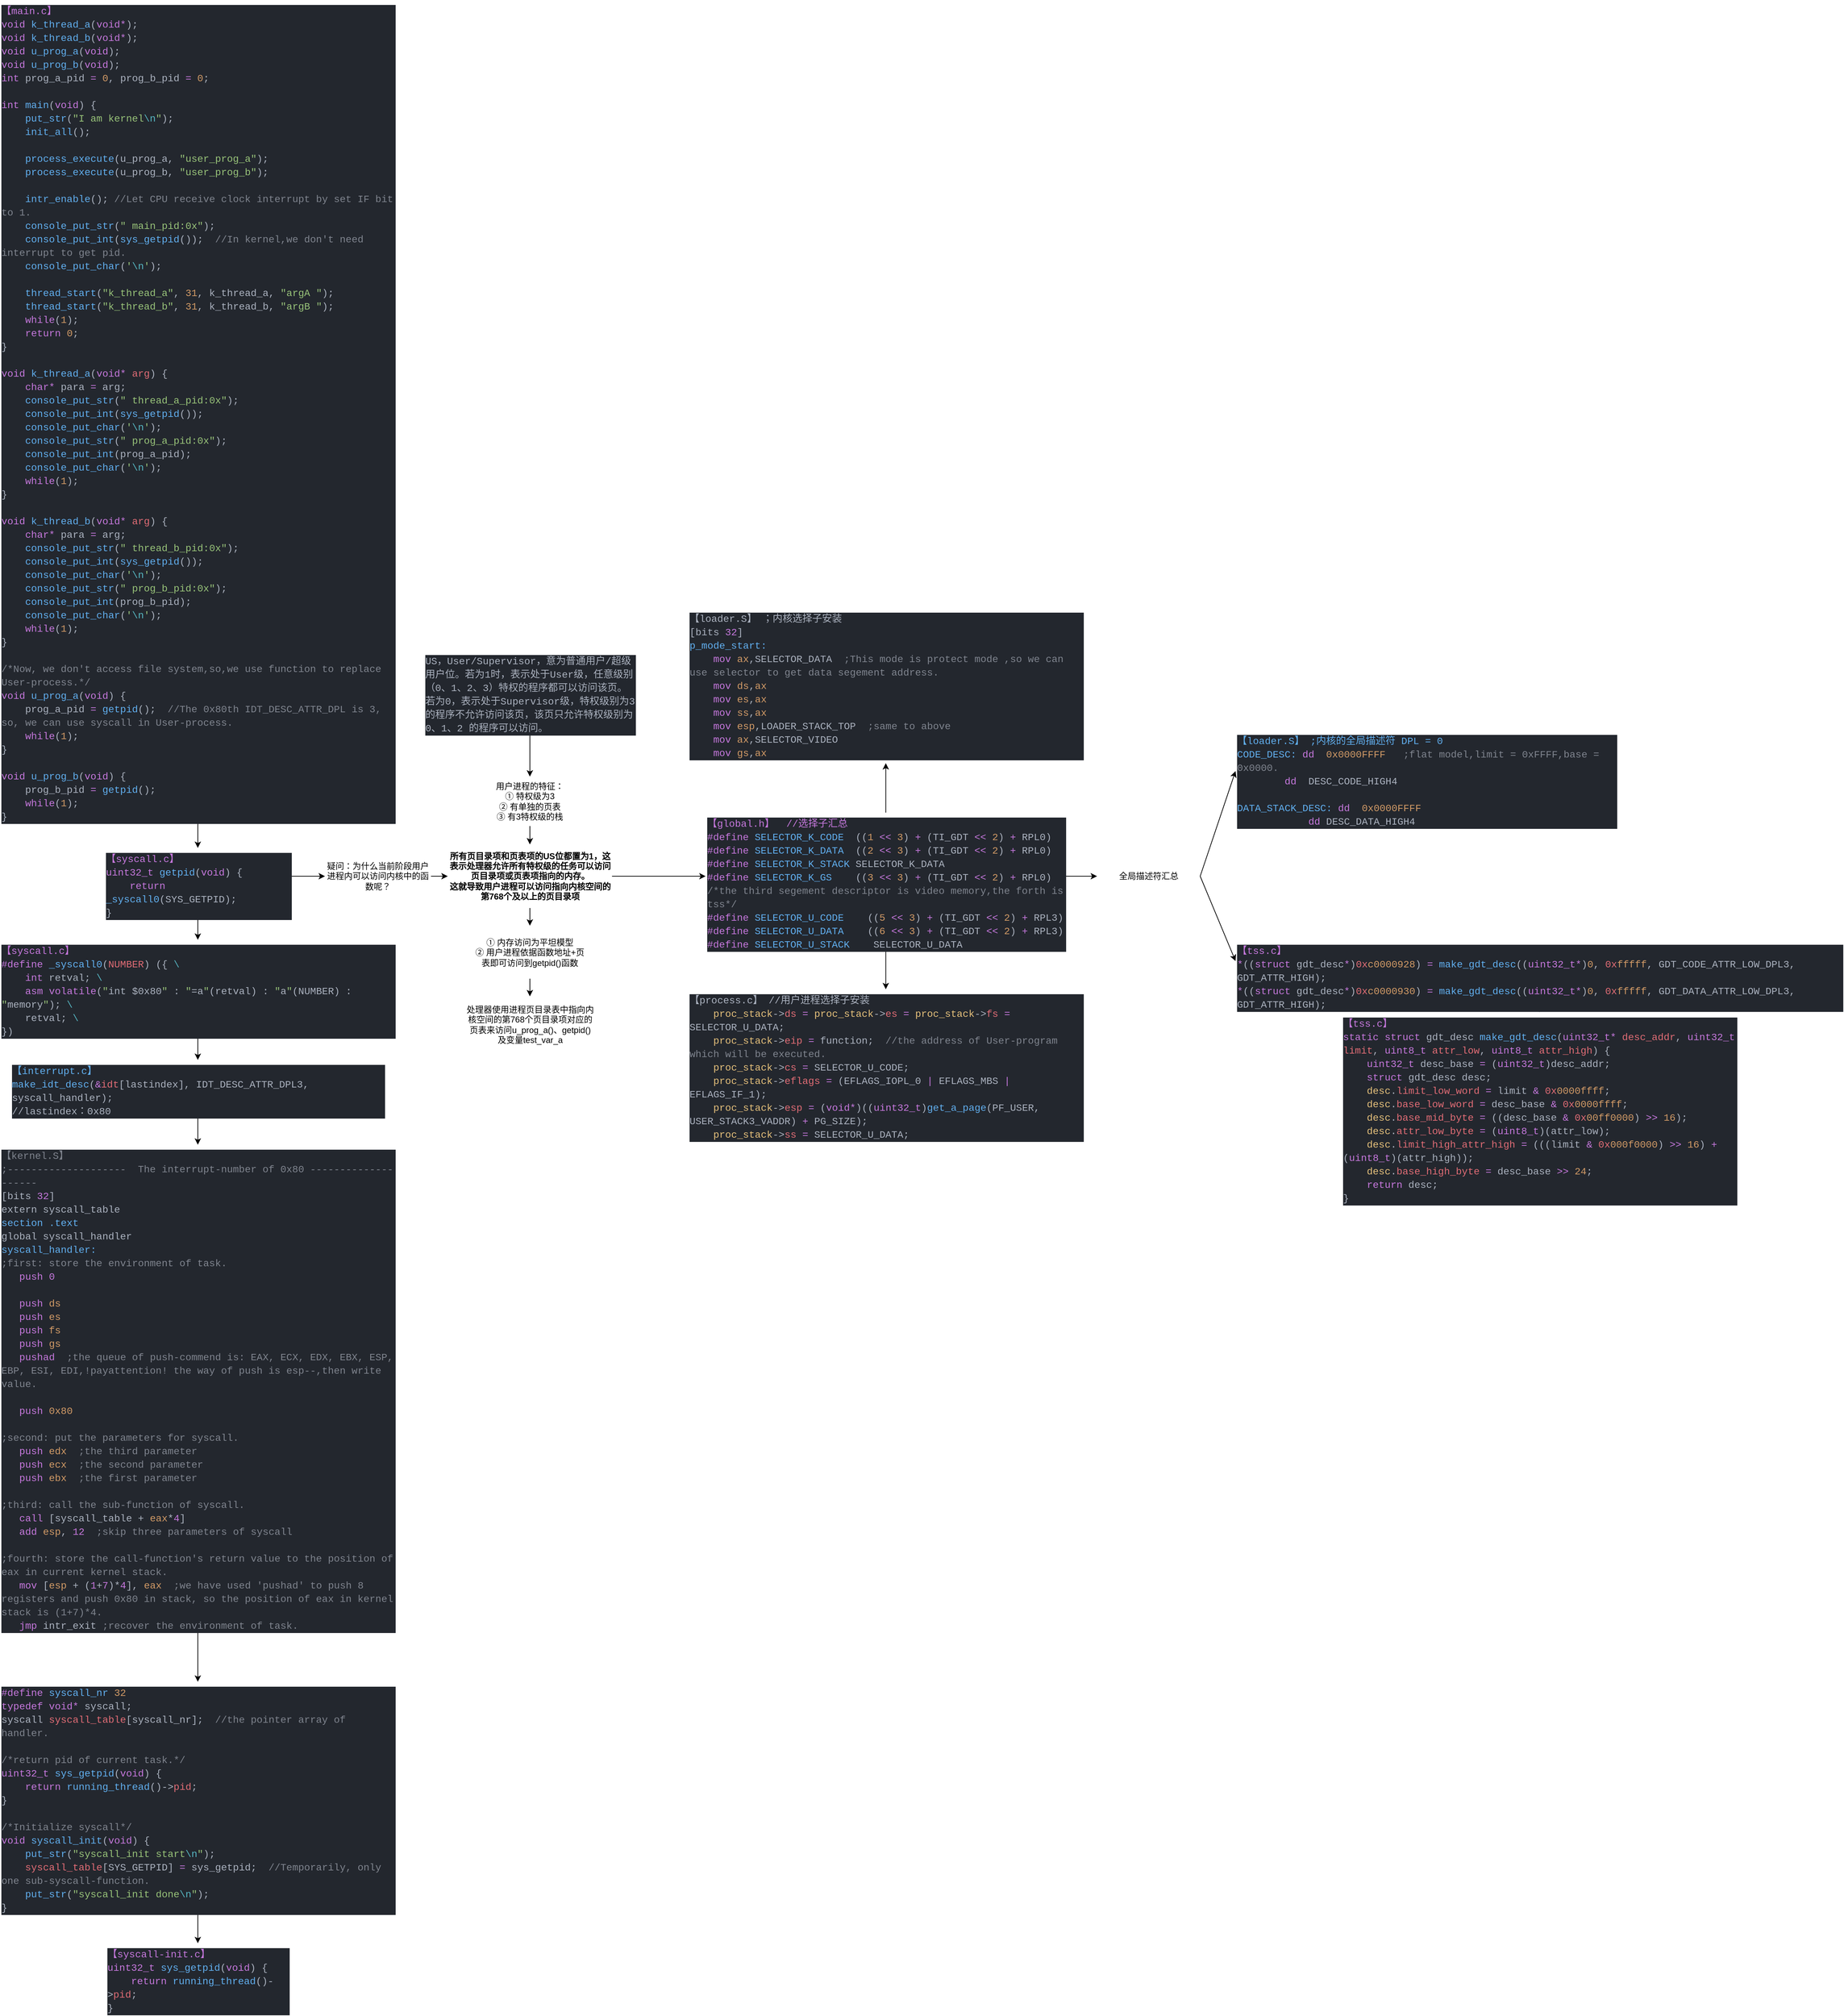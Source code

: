 <mxfile>
    <diagram id="ATU6v5Xyjf1GTZ9QuzxP" name="Page-1">
        <mxGraphModel dx="1803" dy="671" grid="1" gridSize="10" guides="1" tooltips="1" connect="1" arrows="1" fold="1" page="1" pageScale="1" pageWidth="827" pageHeight="1169" math="0" shadow="0">
            <root>
                <mxCell id="0"/>
                <mxCell id="1" parent="0"/>
                <mxCell id="19" style="edgeStyle=none;html=1;exitX=0.5;exitY=1;exitDx=0;exitDy=0;entryX=0.5;entryY=0;entryDx=0;entryDy=0;" parent="1" source="4" target="5" edge="1">
                    <mxGeometry relative="1" as="geometry"/>
                </mxCell>
                <mxCell id="4" value="&lt;div style=&quot;color: rgb(171, 178, 191); background-color: rgb(35, 39, 46); font-family: Consolas, &amp;quot;Courier New&amp;quot;, monospace; font-weight: normal; font-size: 14px; line-height: 19px;&quot;&gt;&lt;div&gt;&lt;span style=&quot;color: #c678dd;&quot;&gt;【main.c】&lt;/span&gt;&lt;/div&gt;&lt;div&gt;&lt;span style=&quot;color: #c678dd;&quot;&gt;void&lt;/span&gt;&lt;span style=&quot;color: #abb2bf;&quot;&gt; &lt;/span&gt;&lt;span style=&quot;color: #61afef;&quot;&gt;k_thread_a&lt;/span&gt;&lt;span style=&quot;color: #abb2bf;&quot;&gt;(&lt;/span&gt;&lt;span style=&quot;color: #c678dd;&quot;&gt;void*&lt;/span&gt;&lt;span style=&quot;color: #abb2bf;&quot;&gt;);&lt;/span&gt;&lt;/div&gt;&lt;div&gt;&lt;span style=&quot;color: #c678dd;&quot;&gt;void&lt;/span&gt;&lt;span style=&quot;color: #abb2bf;&quot;&gt; &lt;/span&gt;&lt;span style=&quot;color: #61afef;&quot;&gt;k_thread_b&lt;/span&gt;&lt;span style=&quot;color: #abb2bf;&quot;&gt;(&lt;/span&gt;&lt;span style=&quot;color: #c678dd;&quot;&gt;void*&lt;/span&gt;&lt;span style=&quot;color: #abb2bf;&quot;&gt;);&lt;/span&gt;&lt;/div&gt;&lt;div&gt;&lt;span style=&quot;color: #c678dd;&quot;&gt;void&lt;/span&gt;&lt;span style=&quot;color: #abb2bf;&quot;&gt; &lt;/span&gt;&lt;span style=&quot;color: #61afef;&quot;&gt;u_prog_a&lt;/span&gt;&lt;span style=&quot;color: #abb2bf;&quot;&gt;(&lt;/span&gt;&lt;span style=&quot;color: #c678dd;&quot;&gt;void&lt;/span&gt;&lt;span style=&quot;color: #abb2bf;&quot;&gt;);&lt;/span&gt;&lt;/div&gt;&lt;div&gt;&lt;span style=&quot;color: #c678dd;&quot;&gt;void&lt;/span&gt;&lt;span style=&quot;color: #abb2bf;&quot;&gt; &lt;/span&gt;&lt;span style=&quot;color: #61afef;&quot;&gt;u_prog_b&lt;/span&gt;&lt;span style=&quot;color: #abb2bf;&quot;&gt;(&lt;/span&gt;&lt;span style=&quot;color: #c678dd;&quot;&gt;void&lt;/span&gt;&lt;span style=&quot;color: #abb2bf;&quot;&gt;);&lt;/span&gt;&lt;/div&gt;&lt;div&gt;&lt;span style=&quot;color: #c678dd;&quot;&gt;int&lt;/span&gt;&lt;span style=&quot;color: #abb2bf;&quot;&gt; prog_a_pid &lt;/span&gt;&lt;span style=&quot;color: #c678dd;&quot;&gt;=&lt;/span&gt;&lt;span style=&quot;color: #abb2bf;&quot;&gt; &lt;/span&gt;&lt;span style=&quot;color: #d19a66;&quot;&gt;0&lt;/span&gt;&lt;span style=&quot;color: #abb2bf;&quot;&gt;, prog_b_pid &lt;/span&gt;&lt;span style=&quot;color: #c678dd;&quot;&gt;=&lt;/span&gt;&lt;span style=&quot;color: #abb2bf;&quot;&gt; &lt;/span&gt;&lt;span style=&quot;color: #d19a66;&quot;&gt;0&lt;/span&gt;&lt;span style=&quot;color: #abb2bf;&quot;&gt;;&lt;/span&gt;&lt;/div&gt;&lt;br&gt;&lt;div&gt;&lt;span style=&quot;color: #c678dd;&quot;&gt;int&lt;/span&gt;&lt;span style=&quot;color: #abb2bf;&quot;&gt; &lt;/span&gt;&lt;span style=&quot;color: #61afef;&quot;&gt;main&lt;/span&gt;&lt;span style=&quot;color: #abb2bf;&quot;&gt;(&lt;/span&gt;&lt;span style=&quot;color: #c678dd;&quot;&gt;void&lt;/span&gt;&lt;span style=&quot;color: #abb2bf;&quot;&gt;) {&lt;/span&gt;&lt;/div&gt;&lt;div&gt;&lt;span style=&quot;color: #abb2bf;&quot;&gt;&amp;nbsp; &amp;nbsp; &lt;/span&gt;&lt;span style=&quot;color: #61afef;&quot;&gt;put_str&lt;/span&gt;&lt;span style=&quot;color: #abb2bf;&quot;&gt;(&lt;/span&gt;&lt;span style=&quot;color: #98c379;&quot;&gt;&quot;I am kernel&lt;/span&gt;&lt;span style=&quot;color: #56b6c2;&quot;&gt;\n&lt;/span&gt;&lt;span style=&quot;color: #98c379;&quot;&gt;&quot;&lt;/span&gt;&lt;span style=&quot;color: #abb2bf;&quot;&gt;);&lt;/span&gt;&lt;/div&gt;&lt;div&gt;&lt;span style=&quot;color: #abb2bf;&quot;&gt;&amp;nbsp; &amp;nbsp; &lt;/span&gt;&lt;span style=&quot;color: #61afef;&quot;&gt;init_all&lt;/span&gt;&lt;span style=&quot;color: #abb2bf;&quot;&gt;();&lt;/span&gt;&lt;/div&gt;&lt;div&gt;&lt;span style=&quot;color: #abb2bf;&quot;&gt;&amp;nbsp; &amp;nbsp; &lt;/span&gt;&lt;/div&gt;&lt;div&gt;&lt;span style=&quot;color: #abb2bf;&quot;&gt;&amp;nbsp; &amp;nbsp; &lt;/span&gt;&lt;span style=&quot;color: #61afef;&quot;&gt;process_execute&lt;/span&gt;&lt;span style=&quot;color: #abb2bf;&quot;&gt;(u_prog_a, &lt;/span&gt;&lt;span style=&quot;color: #98c379;&quot;&gt;&quot;user_prog_a&quot;&lt;/span&gt;&lt;span style=&quot;color: #abb2bf;&quot;&gt;);&lt;/span&gt;&lt;/div&gt;&lt;div&gt;&lt;span style=&quot;color: #abb2bf;&quot;&gt;&amp;nbsp; &amp;nbsp; &lt;/span&gt;&lt;span style=&quot;color: #61afef;&quot;&gt;process_execute&lt;/span&gt;&lt;span style=&quot;color: #abb2bf;&quot;&gt;(u_prog_b, &lt;/span&gt;&lt;span style=&quot;color: #98c379;&quot;&gt;&quot;user_prog_b&quot;&lt;/span&gt;&lt;span style=&quot;color: #abb2bf;&quot;&gt;);&lt;/span&gt;&lt;/div&gt;&lt;div&gt;&lt;span style=&quot;color: #abb2bf;&quot;&gt;&amp;nbsp; &amp;nbsp; &lt;/span&gt;&lt;/div&gt;&lt;div&gt;&lt;span style=&quot;color: #abb2bf;&quot;&gt;&amp;nbsp; &amp;nbsp; &lt;/span&gt;&lt;span style=&quot;color: #61afef;&quot;&gt;intr_enable&lt;/span&gt;&lt;span style=&quot;color: #abb2bf;&quot;&gt;();&lt;/span&gt;&lt;span style=&quot;color: #7f848e;&quot;&gt; //Let CPU receive clock interrupt by set IF bit to 1.&lt;/span&gt;&lt;/div&gt;&lt;div&gt;&lt;span style=&quot;color: #abb2bf;&quot;&gt;&amp;nbsp; &amp;nbsp; &lt;/span&gt;&lt;span style=&quot;color: #61afef;&quot;&gt;console_put_str&lt;/span&gt;&lt;span style=&quot;color: #abb2bf;&quot;&gt;(&lt;/span&gt;&lt;span style=&quot;color: #98c379;&quot;&gt;&quot; main_pid:0x&quot;&lt;/span&gt;&lt;span style=&quot;color: #abb2bf;&quot;&gt;);&lt;/span&gt;&lt;/div&gt;&lt;div&gt;&lt;span style=&quot;color: #abb2bf;&quot;&gt;&amp;nbsp; &amp;nbsp; &lt;/span&gt;&lt;span style=&quot;color: #61afef;&quot;&gt;console_put_int&lt;/span&gt;&lt;span style=&quot;color: #abb2bf;&quot;&gt;(&lt;/span&gt;&lt;span style=&quot;color: #61afef;&quot;&gt;sys_getpid&lt;/span&gt;&lt;span style=&quot;color: #abb2bf;&quot;&gt;());&lt;/span&gt;&lt;span style=&quot;color: #7f848e;&quot;&gt; &amp;nbsp;//In kernel,we don&#39;t need interrupt to get pid.&lt;/span&gt;&lt;/div&gt;&lt;div&gt;&lt;span style=&quot;color: #abb2bf;&quot;&gt;&amp;nbsp; &amp;nbsp; &lt;/span&gt;&lt;span style=&quot;color: #61afef;&quot;&gt;console_put_char&lt;/span&gt;&lt;span style=&quot;color: #abb2bf;&quot;&gt;(&lt;/span&gt;&lt;span style=&quot;color: #98c379;&quot;&gt;&#39;&lt;/span&gt;&lt;span style=&quot;color: #56b6c2;&quot;&gt;\n&lt;/span&gt;&lt;span style=&quot;color: #98c379;&quot;&gt;&#39;&lt;/span&gt;&lt;span style=&quot;color: #abb2bf;&quot;&gt;);&lt;/span&gt;&lt;/div&gt;&lt;br&gt;&lt;div&gt;&lt;span style=&quot;color: #abb2bf;&quot;&gt;&amp;nbsp; &amp;nbsp; &lt;/span&gt;&lt;span style=&quot;color: #61afef;&quot;&gt;thread_start&lt;/span&gt;&lt;span style=&quot;color: #abb2bf;&quot;&gt;(&lt;/span&gt;&lt;span style=&quot;color: #98c379;&quot;&gt;&quot;k_thread_a&quot;&lt;/span&gt;&lt;span style=&quot;color: #abb2bf;&quot;&gt;, &lt;/span&gt;&lt;span style=&quot;color: #d19a66;&quot;&gt;31&lt;/span&gt;&lt;span style=&quot;color: #abb2bf;&quot;&gt;, k_thread_a, &lt;/span&gt;&lt;span style=&quot;color: #98c379;&quot;&gt;&quot;argA &quot;&lt;/span&gt;&lt;span style=&quot;color: #abb2bf;&quot;&gt;);&lt;/span&gt;&lt;/div&gt;&lt;div&gt;&lt;span style=&quot;color: #abb2bf;&quot;&gt;&amp;nbsp; &amp;nbsp; &lt;/span&gt;&lt;span style=&quot;color: #61afef;&quot;&gt;thread_start&lt;/span&gt;&lt;span style=&quot;color: #abb2bf;&quot;&gt;(&lt;/span&gt;&lt;span style=&quot;color: #98c379;&quot;&gt;&quot;k_thread_b&quot;&lt;/span&gt;&lt;span style=&quot;color: #abb2bf;&quot;&gt;, &lt;/span&gt;&lt;span style=&quot;color: #d19a66;&quot;&gt;31&lt;/span&gt;&lt;span style=&quot;color: #abb2bf;&quot;&gt;, k_thread_b, &lt;/span&gt;&lt;span style=&quot;color: #98c379;&quot;&gt;&quot;argB &quot;&lt;/span&gt;&lt;span style=&quot;color: #abb2bf;&quot;&gt;);&lt;/span&gt;&lt;/div&gt;&lt;div&gt;&lt;span style=&quot;color: #abb2bf;&quot;&gt;&amp;nbsp; &amp;nbsp; &lt;/span&gt;&lt;span style=&quot;color: #c678dd;&quot;&gt;while&lt;/span&gt;&lt;span style=&quot;color: #abb2bf;&quot;&gt;(&lt;/span&gt;&lt;span style=&quot;color: #d19a66;&quot;&gt;1&lt;/span&gt;&lt;span style=&quot;color: #abb2bf;&quot;&gt;);&lt;/span&gt;&lt;/div&gt;&lt;div&gt;&lt;span style=&quot;color: #abb2bf;&quot;&gt;&amp;nbsp; &amp;nbsp; &lt;/span&gt;&lt;span style=&quot;color: #c678dd;&quot;&gt;return&lt;/span&gt;&lt;span style=&quot;color: #abb2bf;&quot;&gt; &lt;/span&gt;&lt;span style=&quot;color: #d19a66;&quot;&gt;0&lt;/span&gt;&lt;span style=&quot;color: #abb2bf;&quot;&gt;;&lt;/span&gt;&lt;/div&gt;&lt;div&gt;&lt;span style=&quot;color: #abb2bf;&quot;&gt;}&lt;/span&gt;&lt;/div&gt;&lt;br&gt;&lt;div&gt;&lt;span style=&quot;color: #c678dd;&quot;&gt;void&lt;/span&gt;&lt;span style=&quot;color: #abb2bf;&quot;&gt; &lt;/span&gt;&lt;span style=&quot;color: #61afef;&quot;&gt;k_thread_a&lt;/span&gt;&lt;span style=&quot;color: #abb2bf;&quot;&gt;(&lt;/span&gt;&lt;span style=&quot;color: #c678dd;&quot;&gt;void*&lt;/span&gt;&lt;span style=&quot;color: #e06c75;&quot;&gt; arg&lt;/span&gt;&lt;span style=&quot;color: #abb2bf;&quot;&gt;) {&lt;/span&gt;&lt;/div&gt;&lt;div&gt;&lt;span style=&quot;color: #abb2bf;&quot;&gt;&amp;nbsp; &amp;nbsp; &lt;/span&gt;&lt;span style=&quot;color: #c678dd;&quot;&gt;char*&lt;/span&gt;&lt;span style=&quot;color: #abb2bf;&quot;&gt; para &lt;/span&gt;&lt;span style=&quot;color: #c678dd;&quot;&gt;=&lt;/span&gt;&lt;span style=&quot;color: #abb2bf;&quot;&gt; arg;&lt;/span&gt;&lt;/div&gt;&lt;div&gt;&lt;span style=&quot;color: #abb2bf;&quot;&gt;&amp;nbsp; &amp;nbsp; &lt;/span&gt;&lt;span style=&quot;color: #61afef;&quot;&gt;console_put_str&lt;/span&gt;&lt;span style=&quot;color: #abb2bf;&quot;&gt;(&lt;/span&gt;&lt;span style=&quot;color: #98c379;&quot;&gt;&quot; thread_a_pid:0x&quot;&lt;/span&gt;&lt;span style=&quot;color: #abb2bf;&quot;&gt;);&lt;/span&gt;&lt;/div&gt;&lt;div&gt;&lt;span style=&quot;color: #abb2bf;&quot;&gt;&amp;nbsp; &amp;nbsp; &lt;/span&gt;&lt;span style=&quot;color: #61afef;&quot;&gt;console_put_int&lt;/span&gt;&lt;span style=&quot;color: #abb2bf;&quot;&gt;(&lt;/span&gt;&lt;span style=&quot;color: #61afef;&quot;&gt;sys_getpid&lt;/span&gt;&lt;span style=&quot;color: #abb2bf;&quot;&gt;());&lt;/span&gt;&lt;/div&gt;&lt;div&gt;&lt;span style=&quot;color: #abb2bf;&quot;&gt;&amp;nbsp; &amp;nbsp; &lt;/span&gt;&lt;span style=&quot;color: #61afef;&quot;&gt;console_put_char&lt;/span&gt;&lt;span style=&quot;color: #abb2bf;&quot;&gt;(&lt;/span&gt;&lt;span style=&quot;color: #98c379;&quot;&gt;&#39;&lt;/span&gt;&lt;span style=&quot;color: #56b6c2;&quot;&gt;\n&lt;/span&gt;&lt;span style=&quot;color: #98c379;&quot;&gt;&#39;&lt;/span&gt;&lt;span style=&quot;color: #abb2bf;&quot;&gt;);&lt;/span&gt;&lt;/div&gt;&lt;div&gt;&lt;span style=&quot;color: #abb2bf;&quot;&gt;&amp;nbsp; &amp;nbsp; &lt;/span&gt;&lt;span style=&quot;color: #61afef;&quot;&gt;console_put_str&lt;/span&gt;&lt;span style=&quot;color: #abb2bf;&quot;&gt;(&lt;/span&gt;&lt;span style=&quot;color: #98c379;&quot;&gt;&quot; prog_a_pid:0x&quot;&lt;/span&gt;&lt;span style=&quot;color: #abb2bf;&quot;&gt;);&lt;/span&gt;&lt;/div&gt;&lt;div&gt;&lt;span style=&quot;color: #abb2bf;&quot;&gt;&amp;nbsp; &amp;nbsp; &lt;/span&gt;&lt;span style=&quot;color: #61afef;&quot;&gt;console_put_int&lt;/span&gt;&lt;span style=&quot;color: #abb2bf;&quot;&gt;(prog_a_pid);&lt;/span&gt;&lt;/div&gt;&lt;div&gt;&lt;span style=&quot;color: #abb2bf;&quot;&gt;&amp;nbsp; &amp;nbsp; &lt;/span&gt;&lt;span style=&quot;color: #61afef;&quot;&gt;console_put_char&lt;/span&gt;&lt;span style=&quot;color: #abb2bf;&quot;&gt;(&lt;/span&gt;&lt;span style=&quot;color: #98c379;&quot;&gt;&#39;&lt;/span&gt;&lt;span style=&quot;color: #56b6c2;&quot;&gt;\n&lt;/span&gt;&lt;span style=&quot;color: #98c379;&quot;&gt;&#39;&lt;/span&gt;&lt;span style=&quot;color: #abb2bf;&quot;&gt;);&lt;/span&gt;&lt;/div&gt;&lt;div&gt;&lt;span style=&quot;color: #abb2bf;&quot;&gt;&amp;nbsp; &amp;nbsp; &lt;/span&gt;&lt;span style=&quot;color: #c678dd;&quot;&gt;while&lt;/span&gt;&lt;span style=&quot;color: #abb2bf;&quot;&gt;(&lt;/span&gt;&lt;span style=&quot;color: #d19a66;&quot;&gt;1&lt;/span&gt;&lt;span style=&quot;color: #abb2bf;&quot;&gt;);&lt;/span&gt;&lt;/div&gt;&lt;div&gt;&lt;span style=&quot;color: #abb2bf;&quot;&gt;}&lt;/span&gt;&lt;/div&gt;&lt;br&gt;&lt;div&gt;&lt;span style=&quot;color: #c678dd;&quot;&gt;void&lt;/span&gt;&lt;span style=&quot;color: #abb2bf;&quot;&gt; &lt;/span&gt;&lt;span style=&quot;color: #61afef;&quot;&gt;k_thread_b&lt;/span&gt;&lt;span style=&quot;color: #abb2bf;&quot;&gt;(&lt;/span&gt;&lt;span style=&quot;color: #c678dd;&quot;&gt;void*&lt;/span&gt;&lt;span style=&quot;color: #e06c75;&quot;&gt; arg&lt;/span&gt;&lt;span style=&quot;color: #abb2bf;&quot;&gt;) {&lt;/span&gt;&lt;/div&gt;&lt;div&gt;&lt;span style=&quot;color: #abb2bf;&quot;&gt;&amp;nbsp; &amp;nbsp; &lt;/span&gt;&lt;span style=&quot;color: #c678dd;&quot;&gt;char*&lt;/span&gt;&lt;span style=&quot;color: #abb2bf;&quot;&gt; para &lt;/span&gt;&lt;span style=&quot;color: #c678dd;&quot;&gt;=&lt;/span&gt;&lt;span style=&quot;color: #abb2bf;&quot;&gt; arg;&lt;/span&gt;&lt;/div&gt;&lt;div&gt;&lt;span style=&quot;color: #abb2bf;&quot;&gt;&amp;nbsp; &amp;nbsp; &lt;/span&gt;&lt;span style=&quot;color: #61afef;&quot;&gt;console_put_str&lt;/span&gt;&lt;span style=&quot;color: #abb2bf;&quot;&gt;(&lt;/span&gt;&lt;span style=&quot;color: #98c379;&quot;&gt;&quot; thread_b_pid:0x&quot;&lt;/span&gt;&lt;span style=&quot;color: #abb2bf;&quot;&gt;);&lt;/span&gt;&lt;/div&gt;&lt;div&gt;&lt;span style=&quot;color: #abb2bf;&quot;&gt;&amp;nbsp; &amp;nbsp; &lt;/span&gt;&lt;span style=&quot;color: #61afef;&quot;&gt;console_put_int&lt;/span&gt;&lt;span style=&quot;color: #abb2bf;&quot;&gt;(&lt;/span&gt;&lt;span style=&quot;color: #61afef;&quot;&gt;sys_getpid&lt;/span&gt;&lt;span style=&quot;color: #abb2bf;&quot;&gt;());&lt;/span&gt;&lt;/div&gt;&lt;div&gt;&lt;span style=&quot;color: #abb2bf;&quot;&gt;&amp;nbsp; &amp;nbsp; &lt;/span&gt;&lt;span style=&quot;color: #61afef;&quot;&gt;console_put_char&lt;/span&gt;&lt;span style=&quot;color: #abb2bf;&quot;&gt;(&lt;/span&gt;&lt;span style=&quot;color: #98c379;&quot;&gt;&#39;&lt;/span&gt;&lt;span style=&quot;color: #56b6c2;&quot;&gt;\n&lt;/span&gt;&lt;span style=&quot;color: #98c379;&quot;&gt;&#39;&lt;/span&gt;&lt;span style=&quot;color: #abb2bf;&quot;&gt;);&lt;/span&gt;&lt;/div&gt;&lt;div&gt;&lt;span style=&quot;color: #abb2bf;&quot;&gt;&amp;nbsp; &amp;nbsp; &lt;/span&gt;&lt;span style=&quot;color: #61afef;&quot;&gt;console_put_str&lt;/span&gt;&lt;span style=&quot;color: #abb2bf;&quot;&gt;(&lt;/span&gt;&lt;span style=&quot;color: #98c379;&quot;&gt;&quot; prog_b_pid:0x&quot;&lt;/span&gt;&lt;span style=&quot;color: #abb2bf;&quot;&gt;);&lt;/span&gt;&lt;/div&gt;&lt;div&gt;&lt;span style=&quot;color: #abb2bf;&quot;&gt;&amp;nbsp; &amp;nbsp; &lt;/span&gt;&lt;span style=&quot;color: #61afef;&quot;&gt;console_put_int&lt;/span&gt;&lt;span style=&quot;color: #abb2bf;&quot;&gt;(prog_b_pid);&lt;/span&gt;&lt;/div&gt;&lt;div&gt;&lt;span style=&quot;color: #abb2bf;&quot;&gt;&amp;nbsp; &amp;nbsp; &lt;/span&gt;&lt;span style=&quot;color: #61afef;&quot;&gt;console_put_char&lt;/span&gt;&lt;span style=&quot;color: #abb2bf;&quot;&gt;(&lt;/span&gt;&lt;span style=&quot;color: #98c379;&quot;&gt;&#39;&lt;/span&gt;&lt;span style=&quot;color: #56b6c2;&quot;&gt;\n&lt;/span&gt;&lt;span style=&quot;color: #98c379;&quot;&gt;&#39;&lt;/span&gt;&lt;span style=&quot;color: #abb2bf;&quot;&gt;);&lt;/span&gt;&lt;/div&gt;&lt;div&gt;&lt;span style=&quot;color: #abb2bf;&quot;&gt;&amp;nbsp; &amp;nbsp; &lt;/span&gt;&lt;span style=&quot;color: #c678dd;&quot;&gt;while&lt;/span&gt;&lt;span style=&quot;color: #abb2bf;&quot;&gt;(&lt;/span&gt;&lt;span style=&quot;color: #d19a66;&quot;&gt;1&lt;/span&gt;&lt;span style=&quot;color: #abb2bf;&quot;&gt;);&lt;/span&gt;&lt;/div&gt;&lt;div&gt;&lt;span style=&quot;color: #abb2bf;&quot;&gt;}&lt;/span&gt;&lt;/div&gt;&lt;br&gt;&lt;div&gt;&lt;span style=&quot;color: #7f848e;&quot;&gt;/*Now, we don&#39;t access file system,so,we use function to replace User-process.*/&lt;/span&gt;&lt;/div&gt;&lt;div&gt;&lt;span style=&quot;color: #c678dd;&quot;&gt;void&lt;/span&gt;&lt;span style=&quot;color: #abb2bf;&quot;&gt; &lt;/span&gt;&lt;span style=&quot;color: #61afef;&quot;&gt;u_prog_a&lt;/span&gt;&lt;span style=&quot;color: #abb2bf;&quot;&gt;(&lt;/span&gt;&lt;span style=&quot;color: #c678dd;&quot;&gt;void&lt;/span&gt;&lt;span style=&quot;color: #abb2bf;&quot;&gt;) {&lt;/span&gt;&lt;/div&gt;&lt;div&gt;&lt;span style=&quot;color: #abb2bf;&quot;&gt;&amp;nbsp; &amp;nbsp; prog_a_pid &lt;/span&gt;&lt;span style=&quot;color: #c678dd;&quot;&gt;=&lt;/span&gt;&lt;span style=&quot;color: #abb2bf;&quot;&gt; &lt;/span&gt;&lt;span style=&quot;color: #61afef;&quot;&gt;getpid&lt;/span&gt;&lt;span style=&quot;color: #abb2bf;&quot;&gt;();&lt;/span&gt;&lt;span style=&quot;color: #7f848e;&quot;&gt; &amp;nbsp;//The 0x80th IDT_DESC_ATTR_DPL is 3, so, we can use syscall in User-process.&lt;/span&gt;&lt;/div&gt;&lt;div&gt;&lt;span style=&quot;color: #abb2bf;&quot;&gt;&amp;nbsp; &amp;nbsp; &lt;/span&gt;&lt;span style=&quot;color: #c678dd;&quot;&gt;while&lt;/span&gt;&lt;span style=&quot;color: #abb2bf;&quot;&gt;(&lt;/span&gt;&lt;span style=&quot;color: #d19a66;&quot;&gt;1&lt;/span&gt;&lt;span style=&quot;color: #abb2bf;&quot;&gt;);&lt;/span&gt;&lt;/div&gt;&lt;div&gt;&lt;span style=&quot;color: #abb2bf;&quot;&gt;}&lt;/span&gt;&lt;/div&gt;&lt;br&gt;&lt;div&gt;&lt;span style=&quot;color: #c678dd;&quot;&gt;void&lt;/span&gt;&lt;span style=&quot;color: #abb2bf;&quot;&gt; &lt;/span&gt;&lt;span style=&quot;color: #61afef;&quot;&gt;u_prog_b&lt;/span&gt;&lt;span style=&quot;color: #abb2bf;&quot;&gt;(&lt;/span&gt;&lt;span style=&quot;color: #c678dd;&quot;&gt;void&lt;/span&gt;&lt;span style=&quot;color: #abb2bf;&quot;&gt;) {&lt;/span&gt;&lt;/div&gt;&lt;div&gt;&lt;span style=&quot;color: #abb2bf;&quot;&gt;&amp;nbsp; &amp;nbsp; prog_b_pid &lt;/span&gt;&lt;span style=&quot;color: #c678dd;&quot;&gt;=&lt;/span&gt;&lt;span style=&quot;color: #abb2bf;&quot;&gt; &lt;/span&gt;&lt;span style=&quot;color: #61afef;&quot;&gt;getpid&lt;/span&gt;&lt;span style=&quot;color: #abb2bf;&quot;&gt;();&lt;/span&gt;&lt;/div&gt;&lt;div&gt;&lt;span style=&quot;color: #abb2bf;&quot;&gt;&amp;nbsp; &amp;nbsp; &lt;/span&gt;&lt;span style=&quot;color: #c678dd;&quot;&gt;while&lt;/span&gt;&lt;span style=&quot;color: #abb2bf;&quot;&gt;(&lt;/span&gt;&lt;span style=&quot;color: #d19a66;&quot;&gt;1&lt;/span&gt;&lt;span style=&quot;color: #abb2bf;&quot;&gt;);&lt;/span&gt;&lt;/div&gt;&lt;div&gt;&lt;span style=&quot;color: #abb2bf;&quot;&gt;}&lt;/span&gt;&lt;/div&gt;&lt;/div&gt;" style="text;whiteSpace=wrap;html=1;" parent="1" vertex="1">
                    <mxGeometry x="460" y="320" width="560" height="1150" as="geometry"/>
                </mxCell>
                <mxCell id="17" style="edgeStyle=none;html=1;exitX=1;exitY=0.5;exitDx=0;exitDy=0;entryX=0;entryY=0.5;entryDx=0;entryDy=0;" parent="1" source="5" target="7" edge="1">
                    <mxGeometry relative="1" as="geometry"/>
                </mxCell>
                <mxCell id="57" style="edgeStyle=none;html=1;exitX=0.5;exitY=1;exitDx=0;exitDy=0;entryX=0.5;entryY=0;entryDx=0;entryDy=0;" parent="1" source="5" target="6" edge="1">
                    <mxGeometry relative="1" as="geometry"/>
                </mxCell>
                <mxCell id="5" value="&lt;div style=&quot;background-color: rgb(35, 39, 46); font-family: Consolas, &amp;quot;Courier New&amp;quot;, monospace; font-weight: normal; font-size: 14px; line-height: 19px;&quot;&gt;&lt;div style=&quot;&quot;&gt;&lt;font color=&quot;#c678dd&quot;&gt;【syscall.c】&lt;/font&gt;&lt;/div&gt;&lt;div style=&quot;color: rgb(171, 178, 191);&quot;&gt;&lt;span style=&quot;color: #c678dd;&quot;&gt;uint32_t&lt;/span&gt;&lt;span style=&quot;color: #abb2bf;&quot;&gt; &lt;/span&gt;&lt;span style=&quot;color: #61afef;&quot;&gt;getpid&lt;/span&gt;&lt;span style=&quot;color: #abb2bf;&quot;&gt;(&lt;/span&gt;&lt;span style=&quot;color: #c678dd;&quot;&gt;void&lt;/span&gt;&lt;span style=&quot;color: #abb2bf;&quot;&gt;) {&lt;/span&gt;&lt;/div&gt;&lt;div style=&quot;color: rgb(171, 178, 191);&quot;&gt;&lt;span style=&quot;color: #abb2bf;&quot;&gt;&amp;nbsp; &amp;nbsp; &lt;/span&gt;&lt;span style=&quot;color: #c678dd;&quot;&gt;return&lt;/span&gt;&lt;span style=&quot;color: #abb2bf;&quot;&gt; &lt;/span&gt;&lt;span style=&quot;color: #61afef;&quot;&gt;_syscall0&lt;/span&gt;&lt;span style=&quot;color: #abb2bf;&quot;&gt;(SYS_GETPID);&lt;/span&gt;&lt;/div&gt;&lt;div style=&quot;color: rgb(171, 178, 191);&quot;&gt;&lt;span style=&quot;color: #abb2bf;&quot;&gt;}&lt;/span&gt;&lt;/div&gt;&lt;/div&gt;" style="text;whiteSpace=wrap;html=1;" parent="1" vertex="1">
                    <mxGeometry x="607.5" y="1520" width="265" height="80" as="geometry"/>
                </mxCell>
                <mxCell id="58" style="edgeStyle=none;html=1;exitX=0.5;exitY=1;exitDx=0;exitDy=0;entryX=0.5;entryY=0;entryDx=0;entryDy=0;" parent="1" source="6" target="56" edge="1">
                    <mxGeometry relative="1" as="geometry"/>
                </mxCell>
                <mxCell id="6" value="&lt;div style=&quot;color: rgb(171, 178, 191); background-color: rgb(35, 39, 46); font-family: Consolas, &amp;quot;Courier New&amp;quot;, monospace; font-weight: normal; font-size: 14px; line-height: 19px;&quot;&gt;&lt;div&gt;&lt;span style=&quot;color: #c678dd;&quot;&gt;【syscall.c】&lt;/span&gt;&lt;/div&gt;&lt;div&gt;&lt;span style=&quot;color: #c678dd;&quot;&gt;#define&lt;/span&gt;&lt;span style=&quot;color: #abb2bf;&quot;&gt; &lt;/span&gt;&lt;span style=&quot;color: #61afef;&quot;&gt;_syscall0&lt;/span&gt;&lt;span style=&quot;color: #abb2bf;&quot;&gt;(&lt;/span&gt;&lt;span style=&quot;color: #e06c75;&quot;&gt;NUMBER&lt;/span&gt;&lt;span style=&quot;color: #abb2bf;&quot;&gt;) ({ &lt;/span&gt;&lt;span style=&quot;color: #56b6c2;&quot;&gt;\&lt;/span&gt;&lt;/div&gt;&lt;div&gt;&lt;span style=&quot;color: #abb2bf;&quot;&gt;&amp;nbsp; &amp;nbsp; &lt;/span&gt;&lt;span style=&quot;color: #c678dd;&quot;&gt;int&lt;/span&gt;&lt;span style=&quot;color: #abb2bf;&quot;&gt; retval; &lt;/span&gt;&lt;span style=&quot;color: #56b6c2;&quot;&gt;\&lt;/span&gt;&lt;/div&gt;&lt;div&gt;&lt;span style=&quot;color: #abb2bf;&quot;&gt;&amp;nbsp; &amp;nbsp; &lt;/span&gt;&lt;span style=&quot;color: #c678dd;&quot;&gt;asm&lt;/span&gt;&lt;span style=&quot;color: #abb2bf;&quot;&gt; &lt;/span&gt;&lt;span style=&quot;color: #c678dd;&quot;&gt;volatile&lt;/span&gt;&lt;span style=&quot;color: #abb2bf;&quot;&gt;(&lt;/span&gt;&lt;span style=&quot;color: #98c379;&quot;&gt;&quot;&lt;/span&gt;&lt;span style=&quot;color: #abb2bf;&quot;&gt;int $0x80&lt;/span&gt;&lt;span style=&quot;color: #98c379;&quot;&gt;&quot;&lt;/span&gt;&lt;span style=&quot;color: #abb2bf;&quot;&gt; : &lt;/span&gt;&lt;span style=&quot;color: #98c379;&quot;&gt;&quot;&lt;/span&gt;&lt;span style=&quot;color: #abb2bf;&quot;&gt;=a&lt;/span&gt;&lt;span style=&quot;color: #98c379;&quot;&gt;&quot;&lt;/span&gt;&lt;span style=&quot;color: #abb2bf;&quot;&gt;(retval) : &lt;/span&gt;&lt;span style=&quot;color: #98c379;&quot;&gt;&quot;&lt;/span&gt;&lt;span style=&quot;color: #abb2bf;&quot;&gt;a&lt;/span&gt;&lt;span style=&quot;color: #98c379;&quot;&gt;&quot;&lt;/span&gt;&lt;span style=&quot;color: #abb2bf;&quot;&gt;(NUMBER) : &lt;/span&gt;&lt;span style=&quot;color: #98c379;&quot;&gt;&quot;&lt;/span&gt;&lt;span style=&quot;color: #abb2bf;&quot;&gt;memory&lt;/span&gt;&lt;span style=&quot;color: #98c379;&quot;&gt;&quot;&lt;/span&gt;&lt;span style=&quot;color: #abb2bf;&quot;&gt;); &lt;/span&gt;&lt;span style=&quot;color: #56b6c2;&quot;&gt;\&lt;/span&gt;&lt;/div&gt;&lt;div&gt;&lt;span style=&quot;color: #abb2bf;&quot;&gt;&amp;nbsp; &amp;nbsp; retval; &lt;/span&gt;&lt;span style=&quot;color: #56b6c2;&quot;&gt;\&lt;/span&gt;&lt;/div&gt;&lt;div&gt;&lt;span style=&quot;color: #abb2bf;&quot;&gt;})&lt;/span&gt;&lt;/div&gt;&lt;/div&gt;" style="text;whiteSpace=wrap;html=1;" parent="1" vertex="1">
                    <mxGeometry x="460" y="1650" width="560" height="120" as="geometry"/>
                </mxCell>
                <mxCell id="47" style="edgeStyle=none;html=1;exitX=1;exitY=0.5;exitDx=0;exitDy=0;entryX=0;entryY=0.5;entryDx=0;entryDy=0;" parent="1" source="7" target="44" edge="1">
                    <mxGeometry relative="1" as="geometry"/>
                </mxCell>
                <mxCell id="7" value="疑问：为什么当前阶段用户进程内可以访问内核中的函数呢？" style="text;html=1;strokeColor=none;fillColor=none;align=center;verticalAlign=middle;whiteSpace=wrap;rounded=0;" parent="1" vertex="1">
                    <mxGeometry x="920" y="1522.5" width="150" height="75" as="geometry"/>
                </mxCell>
                <mxCell id="51" style="edgeStyle=none;html=1;exitX=0.5;exitY=1;exitDx=0;exitDy=0;entryX=0.5;entryY=0;entryDx=0;entryDy=0;" parent="1" source="9" target="42" edge="1">
                    <mxGeometry relative="1" as="geometry"/>
                </mxCell>
                <mxCell id="9" value="① 内存访问为平坦模型&lt;br&gt;② 用户进程依据函数地址+页表即可访问到getpid()函数" style="text;html=1;strokeColor=none;fillColor=none;align=center;verticalAlign=middle;whiteSpace=wrap;rounded=0;" parent="1" vertex="1">
                    <mxGeometry x="1130" y="1630" width="160" height="75" as="geometry"/>
                </mxCell>
                <mxCell id="11" value="&lt;div style=&quot;background-color: rgb(35, 39, 46); font-family: Consolas, &amp;quot;Courier New&amp;quot;, monospace; font-weight: normal; font-size: 14px; line-height: 19px;&quot;&gt;&lt;div style=&quot;&quot;&gt;&lt;font color=&quot;#61afef&quot;&gt;【loader.S】 ;内核的全局描述符 DPL = 0&lt;/font&gt;&lt;/div&gt;&lt;div style=&quot;color: rgb(171, 178, 191);&quot;&gt;&lt;div style=&quot;line-height: 19px;&quot;&gt;&lt;div&gt;&lt;span style=&quot;color: #61afef;&quot;&gt;CODE_DESC:&lt;/span&gt; &lt;span style=&quot;color: #c678dd;&quot;&gt;dd&lt;/span&gt; &amp;nbsp;&lt;span style=&quot;color: #d19a66;&quot;&gt;0x0000FFFF&lt;/span&gt; &amp;nbsp; &lt;span style=&quot;color: #7f848e;&quot;&gt;;flat model,limit = 0xFFFF,base = 0x0000.&lt;/span&gt;&lt;/div&gt;&lt;div&gt;&amp;nbsp; &amp;nbsp; &amp;nbsp; &amp;nbsp; &lt;span style=&quot;color: #c678dd;&quot;&gt;dd&lt;/span&gt; &amp;nbsp;DESC_CODE_HIGH4&lt;/div&gt;&lt;br&gt;&lt;div&gt;&lt;span style=&quot;color: #61afef;&quot;&gt;DATA_STACK_DESC:&lt;/span&gt; &lt;span style=&quot;color: #c678dd;&quot;&gt;dd&lt;/span&gt; &amp;nbsp;&lt;span style=&quot;color: #d19a66;&quot;&gt;0x0000FFFF&lt;/span&gt;&lt;/div&gt;&lt;div&gt;&amp;nbsp; &amp;nbsp; &amp;nbsp; &amp;nbsp; &amp;nbsp; &amp;nbsp; &lt;span style=&quot;color: #c678dd;&quot;&gt;dd&lt;/span&gt; DESC_DATA_HIGH4&lt;/div&gt;&lt;/div&gt;&lt;/div&gt;&lt;/div&gt;" style="text;whiteSpace=wrap;html=1;" parent="1" vertex="1">
                    <mxGeometry x="2208.75" y="1352.5" width="540" height="117.5" as="geometry"/>
                </mxCell>
                <mxCell id="14" style="edgeStyle=none;html=1;exitX=0.5;exitY=1;exitDx=0;exitDy=0;entryX=0.5;entryY=0;entryDx=0;entryDy=0;" parent="1" source="12" target="13" edge="1">
                    <mxGeometry relative="1" as="geometry"/>
                </mxCell>
                <mxCell id="12" value="&lt;div style=&quot;color: rgb(171, 178, 191); background-color: rgb(35, 39, 46); font-family: Consolas, &amp;quot;Courier New&amp;quot;, monospace; font-weight: normal; font-size: 14px; line-height: 19px;&quot;&gt;&lt;div&gt;&lt;span style=&quot;color: rgb(198, 120, 221);&quot;&gt;【tss.c】&lt;/span&gt;&lt;/div&gt;&lt;div&gt;&lt;span style=&quot;color: rgb(198, 120, 221);&quot;&gt;*&lt;/span&gt;((&lt;span style=&quot;color: rgb(198, 120, 221);&quot;&gt;struct&lt;/span&gt; gdt_desc&lt;span style=&quot;color: rgb(198, 120, 221);&quot;&gt;*&lt;/span&gt;)&lt;span style=&quot;color: rgb(224, 108, 117);&quot;&gt;0x&lt;/span&gt;&lt;span style=&quot;color: rgb(209, 154, 102);&quot;&gt;c0000928&lt;/span&gt;) &lt;span style=&quot;color: rgb(198, 120, 221);&quot;&gt;=&lt;/span&gt; &lt;span style=&quot;color: rgb(97, 175, 239);&quot;&gt;make_gdt_desc&lt;/span&gt;((&lt;span style=&quot;color: rgb(198, 120, 221);&quot;&gt;uint32_t*&lt;/span&gt;)&lt;span style=&quot;color: rgb(209, 154, 102);&quot;&gt;0&lt;/span&gt;, &lt;span style=&quot;color: rgb(224, 108, 117);&quot;&gt;0x&lt;/span&gt;&lt;span style=&quot;color: rgb(209, 154, 102);&quot;&gt;fffff&lt;/span&gt;, GDT_CODE_ATTR_LOW_DPL3, GDT_ATTR_HIGH);&lt;br&gt;&lt;/div&gt;&lt;div&gt;&lt;span style=&quot;color: #c678dd;&quot;&gt;*&lt;/span&gt;&lt;span style=&quot;color: #abb2bf;&quot;&gt;((&lt;/span&gt;&lt;span style=&quot;color: #c678dd;&quot;&gt;struct&lt;/span&gt;&lt;span style=&quot;color: #abb2bf;&quot;&gt; gdt_desc&lt;/span&gt;&lt;span style=&quot;color: #c678dd;&quot;&gt;*&lt;/span&gt;&lt;span style=&quot;color: #abb2bf;&quot;&gt;)&lt;/span&gt;&lt;span style=&quot;color: #e06c75;&quot;&gt;0x&lt;/span&gt;&lt;span style=&quot;color: #d19a66;&quot;&gt;c0000930&lt;/span&gt;&lt;span style=&quot;color: #abb2bf;&quot;&gt;) &lt;/span&gt;&lt;span style=&quot;color: #c678dd;&quot;&gt;=&lt;/span&gt;&lt;span style=&quot;color: #abb2bf;&quot;&gt; &lt;/span&gt;&lt;span style=&quot;color: #61afef;&quot;&gt;make_gdt_desc&lt;/span&gt;&lt;span style=&quot;color: #abb2bf;&quot;&gt;((&lt;/span&gt;&lt;span style=&quot;color: #c678dd;&quot;&gt;uint32_t*&lt;/span&gt;&lt;span style=&quot;color: #abb2bf;&quot;&gt;)&lt;/span&gt;&lt;span style=&quot;color: #d19a66;&quot;&gt;0&lt;/span&gt;&lt;span style=&quot;color: #abb2bf;&quot;&gt;, &lt;/span&gt;&lt;span style=&quot;color: #e06c75;&quot;&gt;0x&lt;/span&gt;&lt;span style=&quot;color: #d19a66;&quot;&gt;fffff&lt;/span&gt;&lt;span style=&quot;color: #abb2bf;&quot;&gt;, GDT_DATA_ATTR_LOW_DPL3, GDT_ATTR_HIGH);&lt;/span&gt;&lt;/div&gt;&lt;/div&gt;" style="text;whiteSpace=wrap;html=1;" parent="1" vertex="1">
                    <mxGeometry x="2208.75" y="1650" width="860" height="60" as="geometry"/>
                </mxCell>
                <mxCell id="13" value="&lt;div style=&quot;color: rgb(171, 178, 191); background-color: rgb(35, 39, 46); font-family: Consolas, &amp;quot;Courier New&amp;quot;, monospace; font-weight: normal; font-size: 14px; line-height: 19px;&quot;&gt;&lt;div&gt;&lt;span style=&quot;color: #c678dd;&quot;&gt;【tss.c】&lt;/span&gt;&lt;/div&gt;&lt;div&gt;&lt;span style=&quot;color: #c678dd;&quot;&gt;static&lt;/span&gt;&lt;span style=&quot;color: #abb2bf;&quot;&gt; &lt;/span&gt;&lt;span style=&quot;color: #c678dd;&quot;&gt;struct&lt;/span&gt;&lt;span style=&quot;color: #abb2bf;&quot;&gt; gdt_desc &lt;/span&gt;&lt;span style=&quot;color: #61afef;&quot;&gt;make_gdt_desc&lt;/span&gt;&lt;span style=&quot;color: #abb2bf;&quot;&gt;(&lt;/span&gt;&lt;span style=&quot;color: #c678dd;&quot;&gt;uint32_t*&lt;/span&gt;&lt;span style=&quot;color: #e06c75;&quot;&gt; desc_addr&lt;/span&gt;&lt;span style=&quot;color: #abb2bf;&quot;&gt;,&lt;/span&gt;&lt;span style=&quot;color: #e06c75;&quot;&gt; &lt;/span&gt;&lt;span style=&quot;color: #c678dd;&quot;&gt;uint32_t&lt;/span&gt;&lt;span style=&quot;color: #e06c75;&quot;&gt; limit&lt;/span&gt;&lt;span style=&quot;color: #abb2bf;&quot;&gt;,&lt;/span&gt;&lt;span style=&quot;color: #e06c75;&quot;&gt; &lt;/span&gt;&lt;span style=&quot;color: #c678dd;&quot;&gt;uint8_t&lt;/span&gt;&lt;span style=&quot;color: #e06c75;&quot;&gt; attr_low&lt;/span&gt;&lt;span style=&quot;color: #abb2bf;&quot;&gt;,&lt;/span&gt;&lt;span style=&quot;color: #e06c75;&quot;&gt; &lt;/span&gt;&lt;span style=&quot;color: #c678dd;&quot;&gt;uint8_t&lt;/span&gt;&lt;span style=&quot;color: #e06c75;&quot;&gt; attr_high&lt;/span&gt;&lt;span style=&quot;color: #abb2bf;&quot;&gt;) {&lt;/span&gt;&lt;/div&gt;&lt;div&gt;&lt;span style=&quot;color: #abb2bf;&quot;&gt;&amp;nbsp; &amp;nbsp; &lt;/span&gt;&lt;span style=&quot;color: #c678dd;&quot;&gt;uint32_t&lt;/span&gt;&lt;span style=&quot;color: #abb2bf;&quot;&gt; desc_base &lt;/span&gt;&lt;span style=&quot;color: #c678dd;&quot;&gt;=&lt;/span&gt;&lt;span style=&quot;color: #abb2bf;&quot;&gt; (&lt;/span&gt;&lt;span style=&quot;color: #c678dd;&quot;&gt;uint32_t&lt;/span&gt;&lt;span style=&quot;color: #abb2bf;&quot;&gt;)desc_addr;&lt;/span&gt;&lt;/div&gt;&lt;div&gt;&lt;span style=&quot;color: #abb2bf;&quot;&gt;&amp;nbsp; &amp;nbsp; &lt;/span&gt;&lt;span style=&quot;color: #c678dd;&quot;&gt;struct&lt;/span&gt;&lt;span style=&quot;color: #abb2bf;&quot;&gt; gdt_desc desc;&lt;/span&gt;&lt;/div&gt;&lt;div&gt;&lt;span style=&quot;color: #abb2bf;&quot;&gt;&amp;nbsp; &amp;nbsp; &lt;/span&gt;&lt;span style=&quot;color: #e5c07b;&quot;&gt;desc&lt;/span&gt;&lt;span style=&quot;color: #abb2bf;&quot;&gt;.&lt;/span&gt;&lt;span style=&quot;color: #e06c75;&quot;&gt;limit_low_word&lt;/span&gt;&lt;span style=&quot;color: #abb2bf;&quot;&gt; &lt;/span&gt;&lt;span style=&quot;color: #c678dd;&quot;&gt;=&lt;/span&gt;&lt;span style=&quot;color: #abb2bf;&quot;&gt; limit &lt;/span&gt;&lt;span style=&quot;color: #c678dd;&quot;&gt;&amp;amp;&lt;/span&gt;&lt;span style=&quot;color: #abb2bf;&quot;&gt; &lt;/span&gt;&lt;span style=&quot;color: #e06c75;&quot;&gt;0x&lt;/span&gt;&lt;span style=&quot;color: #d19a66;&quot;&gt;0000ffff&lt;/span&gt;&lt;span style=&quot;color: #abb2bf;&quot;&gt;;&lt;/span&gt;&lt;/div&gt;&lt;div&gt;&lt;span style=&quot;color: #abb2bf;&quot;&gt;&amp;nbsp; &amp;nbsp; &lt;/span&gt;&lt;span style=&quot;color: #e5c07b;&quot;&gt;desc&lt;/span&gt;&lt;span style=&quot;color: #abb2bf;&quot;&gt;.&lt;/span&gt;&lt;span style=&quot;color: #e06c75;&quot;&gt;base_low_word&lt;/span&gt;&lt;span style=&quot;color: #abb2bf;&quot;&gt; &lt;/span&gt;&lt;span style=&quot;color: #c678dd;&quot;&gt;=&lt;/span&gt;&lt;span style=&quot;color: #abb2bf;&quot;&gt; desc_base &lt;/span&gt;&lt;span style=&quot;color: #c678dd;&quot;&gt;&amp;amp;&lt;/span&gt;&lt;span style=&quot;color: #abb2bf;&quot;&gt; &lt;/span&gt;&lt;span style=&quot;color: #e06c75;&quot;&gt;0x&lt;/span&gt;&lt;span style=&quot;color: #d19a66;&quot;&gt;0000ffff&lt;/span&gt;&lt;span style=&quot;color: #abb2bf;&quot;&gt;;&lt;/span&gt;&lt;/div&gt;&lt;div&gt;&lt;span style=&quot;color: #abb2bf;&quot;&gt;&amp;nbsp; &amp;nbsp; &lt;/span&gt;&lt;span style=&quot;color: #e5c07b;&quot;&gt;desc&lt;/span&gt;&lt;span style=&quot;color: #abb2bf;&quot;&gt;.&lt;/span&gt;&lt;span style=&quot;color: #e06c75;&quot;&gt;base_mid_byte&lt;/span&gt;&lt;span style=&quot;color: #abb2bf;&quot;&gt; &lt;/span&gt;&lt;span style=&quot;color: #c678dd;&quot;&gt;=&lt;/span&gt;&lt;span style=&quot;color: #abb2bf;&quot;&gt; ((desc_base &lt;/span&gt;&lt;span style=&quot;color: #c678dd;&quot;&gt;&amp;amp;&lt;/span&gt;&lt;span style=&quot;color: #abb2bf;&quot;&gt; &lt;/span&gt;&lt;span style=&quot;color: #e06c75;&quot;&gt;0x&lt;/span&gt;&lt;span style=&quot;color: #d19a66;&quot;&gt;00ff0000&lt;/span&gt;&lt;span style=&quot;color: #abb2bf;&quot;&gt;) &lt;/span&gt;&lt;span style=&quot;color: #c678dd;&quot;&gt;&amp;gt;&amp;gt;&lt;/span&gt;&lt;span style=&quot;color: #abb2bf;&quot;&gt; &lt;/span&gt;&lt;span style=&quot;color: #d19a66;&quot;&gt;16&lt;/span&gt;&lt;span style=&quot;color: #abb2bf;&quot;&gt;);&lt;/span&gt;&lt;/div&gt;&lt;div&gt;&lt;span style=&quot;color: #abb2bf;&quot;&gt;&amp;nbsp; &amp;nbsp; &lt;/span&gt;&lt;span style=&quot;color: #e5c07b;&quot;&gt;desc&lt;/span&gt;&lt;span style=&quot;color: #abb2bf;&quot;&gt;.&lt;/span&gt;&lt;span style=&quot;color: #e06c75;&quot;&gt;attr_low_byte&lt;/span&gt;&lt;span style=&quot;color: #abb2bf;&quot;&gt; &lt;/span&gt;&lt;span style=&quot;color: #c678dd;&quot;&gt;=&lt;/span&gt;&lt;span style=&quot;color: #abb2bf;&quot;&gt; (&lt;/span&gt;&lt;span style=&quot;color: #c678dd;&quot;&gt;uint8_t&lt;/span&gt;&lt;span style=&quot;color: #abb2bf;&quot;&gt;)(attr_low);&lt;/span&gt;&lt;/div&gt;&lt;div&gt;&lt;span style=&quot;color: #abb2bf;&quot;&gt;&amp;nbsp; &amp;nbsp; &lt;/span&gt;&lt;span style=&quot;color: #e5c07b;&quot;&gt;desc&lt;/span&gt;&lt;span style=&quot;color: #abb2bf;&quot;&gt;.&lt;/span&gt;&lt;span style=&quot;color: #e06c75;&quot;&gt;limit_high_attr_high&lt;/span&gt;&lt;span style=&quot;color: #abb2bf;&quot;&gt; &lt;/span&gt;&lt;span style=&quot;color: #c678dd;&quot;&gt;=&lt;/span&gt;&lt;span style=&quot;color: #abb2bf;&quot;&gt; (((limit &lt;/span&gt;&lt;span style=&quot;color: #c678dd;&quot;&gt;&amp;amp;&lt;/span&gt;&lt;span style=&quot;color: #abb2bf;&quot;&gt; &lt;/span&gt;&lt;span style=&quot;color: #e06c75;&quot;&gt;0x&lt;/span&gt;&lt;span style=&quot;color: #d19a66;&quot;&gt;000f0000&lt;/span&gt;&lt;span style=&quot;color: #abb2bf;&quot;&gt;) &lt;/span&gt;&lt;span style=&quot;color: #c678dd;&quot;&gt;&amp;gt;&amp;gt;&lt;/span&gt;&lt;span style=&quot;color: #abb2bf;&quot;&gt; &lt;/span&gt;&lt;span style=&quot;color: #d19a66;&quot;&gt;16&lt;/span&gt;&lt;span style=&quot;color: #abb2bf;&quot;&gt;) &lt;/span&gt;&lt;span style=&quot;color: #c678dd;&quot;&gt;+&lt;/span&gt;&lt;span style=&quot;color: #abb2bf;&quot;&gt; (&lt;/span&gt;&lt;span style=&quot;color: #c678dd;&quot;&gt;uint8_t&lt;/span&gt;&lt;span style=&quot;color: #abb2bf;&quot;&gt;)(attr_high));&lt;/span&gt;&lt;/div&gt;&lt;div&gt;&lt;span style=&quot;color: #abb2bf;&quot;&gt;&amp;nbsp; &amp;nbsp; &lt;/span&gt;&lt;span style=&quot;color: #e5c07b;&quot;&gt;desc&lt;/span&gt;&lt;span style=&quot;color: #abb2bf;&quot;&gt;.&lt;/span&gt;&lt;span style=&quot;color: #e06c75;&quot;&gt;base_high_byte&lt;/span&gt;&lt;span style=&quot;color: #abb2bf;&quot;&gt; &lt;/span&gt;&lt;span style=&quot;color: #c678dd;&quot;&gt;=&lt;/span&gt;&lt;span style=&quot;color: #abb2bf;&quot;&gt; desc_base &lt;/span&gt;&lt;span style=&quot;color: #c678dd;&quot;&gt;&amp;gt;&amp;gt;&lt;/span&gt;&lt;span style=&quot;color: #abb2bf;&quot;&gt; &lt;/span&gt;&lt;span style=&quot;color: #d19a66;&quot;&gt;24&lt;/span&gt;&lt;span style=&quot;color: #abb2bf;&quot;&gt;;&lt;/span&gt;&lt;/div&gt;&lt;div&gt;&lt;span style=&quot;color: #abb2bf;&quot;&gt;&amp;nbsp; &amp;nbsp; &lt;/span&gt;&lt;span style=&quot;color: #c678dd;&quot;&gt;return&lt;/span&gt;&lt;span style=&quot;color: #abb2bf;&quot;&gt; desc;&lt;/span&gt;&lt;/div&gt;&lt;div&gt;&lt;span style=&quot;color: #abb2bf;&quot;&gt;}&lt;/span&gt;&lt;/div&gt;&lt;/div&gt;" style="text;whiteSpace=wrap;html=1;" parent="1" vertex="1">
                    <mxGeometry x="2358.75" y="1752.5" width="560" height="270" as="geometry"/>
                </mxCell>
                <mxCell id="20" value="&lt;div style=&quot;color: rgb(171, 178, 191); background-color: rgb(35, 39, 46); font-family: Consolas, &amp;quot;Courier New&amp;quot;, monospace; font-weight: normal; font-size: 14px; line-height: 19px;&quot;&gt;&lt;div&gt;&lt;span style=&quot;color: #abb2bf;&quot;&gt;【process.c&lt;/span&gt;】 //用户进程选择子安装&lt;/div&gt;&lt;div&gt;&lt;span style=&quot;color: #abb2bf;&quot;&gt;&amp;nbsp; &amp;nbsp; &lt;/span&gt;&lt;span style=&quot;color: #e5c07b;&quot;&gt;proc_stack&lt;/span&gt;&lt;span style=&quot;color: #abb2bf;&quot;&gt;-&amp;gt;&lt;/span&gt;&lt;span style=&quot;color: #e06c75;&quot;&gt;ds&lt;/span&gt;&lt;span style=&quot;color: #abb2bf;&quot;&gt; &lt;/span&gt;&lt;span style=&quot;color: #c678dd;&quot;&gt;=&lt;/span&gt;&lt;span style=&quot;color: #abb2bf;&quot;&gt; &lt;/span&gt;&lt;span style=&quot;color: #e5c07b;&quot;&gt;proc_stack&lt;/span&gt;&lt;span style=&quot;color: #abb2bf;&quot;&gt;-&amp;gt;&lt;/span&gt;&lt;span style=&quot;color: #e06c75;&quot;&gt;es&lt;/span&gt;&lt;span style=&quot;color: #abb2bf;&quot;&gt; &lt;/span&gt;&lt;span style=&quot;color: #c678dd;&quot;&gt;=&lt;/span&gt;&lt;span style=&quot;color: #abb2bf;&quot;&gt; &lt;/span&gt;&lt;span style=&quot;color: #e5c07b;&quot;&gt;proc_stack&lt;/span&gt;&lt;span style=&quot;color: #abb2bf;&quot;&gt;-&amp;gt;&lt;/span&gt;&lt;span style=&quot;color: #e06c75;&quot;&gt;fs&lt;/span&gt;&lt;span style=&quot;color: #abb2bf;&quot;&gt; &lt;/span&gt;&lt;span style=&quot;color: #c678dd;&quot;&gt;=&lt;/span&gt;&lt;span style=&quot;color: #abb2bf;&quot;&gt; SELECTOR_U_DATA;&lt;/span&gt;&lt;/div&gt;&lt;div&gt;&lt;span style=&quot;color: #abb2bf;&quot;&gt;&amp;nbsp; &amp;nbsp; &lt;/span&gt;&lt;span style=&quot;color: #e5c07b;&quot;&gt;proc_stack&lt;/span&gt;&lt;span style=&quot;color: #abb2bf;&quot;&gt;-&amp;gt;&lt;/span&gt;&lt;span style=&quot;color: #e06c75;&quot;&gt;eip&lt;/span&gt;&lt;span style=&quot;color: #abb2bf;&quot;&gt; &lt;/span&gt;&lt;span style=&quot;color: #c678dd;&quot;&gt;=&lt;/span&gt;&lt;span style=&quot;color: #abb2bf;&quot;&gt; function;&lt;/span&gt;&lt;span style=&quot;color: #7f848e;&quot;&gt; &amp;nbsp;//the address of User-program which will be executed.&lt;/span&gt;&lt;/div&gt;&lt;div&gt;&lt;span style=&quot;color: #abb2bf;&quot;&gt;&amp;nbsp; &amp;nbsp; &lt;/span&gt;&lt;span style=&quot;color: #e5c07b;&quot;&gt;proc_stack&lt;/span&gt;&lt;span style=&quot;color: #abb2bf;&quot;&gt;-&amp;gt;&lt;/span&gt;&lt;span style=&quot;color: #e06c75;&quot;&gt;cs&lt;/span&gt;&lt;span style=&quot;color: #abb2bf;&quot;&gt; &lt;/span&gt;&lt;span style=&quot;color: #c678dd;&quot;&gt;=&lt;/span&gt;&lt;span style=&quot;color: #abb2bf;&quot;&gt; SELECTOR_U_CODE;&lt;/span&gt;&lt;/div&gt;&lt;div&gt;&lt;span style=&quot;color: #abb2bf;&quot;&gt;&amp;nbsp; &amp;nbsp; &lt;/span&gt;&lt;span style=&quot;color: #e5c07b;&quot;&gt;proc_stack&lt;/span&gt;&lt;span style=&quot;color: #abb2bf;&quot;&gt;-&amp;gt;&lt;/span&gt;&lt;span style=&quot;color: #e06c75;&quot;&gt;eflags&lt;/span&gt;&lt;span style=&quot;color: #abb2bf;&quot;&gt; &lt;/span&gt;&lt;span style=&quot;color: #c678dd;&quot;&gt;=&lt;/span&gt;&lt;span style=&quot;color: #abb2bf;&quot;&gt; (EFLAGS_IOPL_0 &lt;/span&gt;&lt;span style=&quot;color: #c678dd;&quot;&gt;|&lt;/span&gt;&lt;span style=&quot;color: #abb2bf;&quot;&gt; EFLAGS_MBS &lt;/span&gt;&lt;span style=&quot;color: #c678dd;&quot;&gt;|&lt;/span&gt;&lt;span style=&quot;color: #abb2bf;&quot;&gt; EFLAGS_IF_1);&lt;/span&gt;&lt;/div&gt;&lt;div&gt;&lt;span style=&quot;color: #abb2bf;&quot;&gt;&amp;nbsp; &amp;nbsp; &lt;/span&gt;&lt;span style=&quot;color: #e5c07b;&quot;&gt;proc_stack&lt;/span&gt;&lt;span style=&quot;color: #abb2bf;&quot;&gt;-&amp;gt;&lt;/span&gt;&lt;span style=&quot;color: #e06c75;&quot;&gt;esp&lt;/span&gt;&lt;span style=&quot;color: #abb2bf;&quot;&gt; &lt;/span&gt;&lt;span style=&quot;color: #c678dd;&quot;&gt;=&lt;/span&gt;&lt;span style=&quot;color: #abb2bf;&quot;&gt; (&lt;/span&gt;&lt;span style=&quot;color: #c678dd;&quot;&gt;void*&lt;/span&gt;&lt;span style=&quot;color: #abb2bf;&quot;&gt;)((&lt;/span&gt;&lt;span style=&quot;color: #c678dd;&quot;&gt;uint32_t&lt;/span&gt;&lt;span style=&quot;color: #abb2bf;&quot;&gt;)&lt;/span&gt;&lt;span style=&quot;color: #61afef;&quot;&gt;get_a_page&lt;/span&gt;&lt;span style=&quot;color: #abb2bf;&quot;&gt;(PF_USER, USER_STACK3_VADDR) &lt;/span&gt;&lt;span style=&quot;color: #c678dd;&quot;&gt;+&lt;/span&gt;&lt;span style=&quot;color: #abb2bf;&quot;&gt; PG_SIZE);&lt;/span&gt;&lt;/div&gt;&lt;div&gt;&lt;span style=&quot;color: #abb2bf;&quot;&gt;&amp;nbsp; &amp;nbsp; &lt;/span&gt;&lt;span style=&quot;color: #e5c07b;&quot;&gt;proc_stack&lt;/span&gt;&lt;span style=&quot;color: #abb2bf;&quot;&gt;-&amp;gt;&lt;/span&gt;&lt;span style=&quot;color: #e06c75;&quot;&gt;ss&lt;/span&gt;&lt;span style=&quot;color: #abb2bf;&quot;&gt; &lt;/span&gt;&lt;span style=&quot;color: #c678dd;&quot;&gt;=&lt;/span&gt;&lt;span style=&quot;color: #abb2bf;&quot;&gt; SELECTOR_U_DATA;&lt;/span&gt;&lt;/div&gt;&lt;/div&gt;" style="text;whiteSpace=wrap;html=1;" parent="1" vertex="1">
                    <mxGeometry x="1433.75" y="1720" width="560" height="180" as="geometry"/>
                </mxCell>
                <mxCell id="30" style="edgeStyle=none;html=1;exitX=1;exitY=0.5;exitDx=0;exitDy=0;entryX=0;entryY=0.5;entryDx=0;entryDy=0;" parent="1" source="22" target="28" edge="1">
                    <mxGeometry relative="1" as="geometry"/>
                </mxCell>
                <mxCell id="32" style="edgeStyle=none;html=1;exitX=0.5;exitY=0;exitDx=0;exitDy=0;entryX=0.5;entryY=1;entryDx=0;entryDy=0;" parent="1" source="22" target="31" edge="1">
                    <mxGeometry relative="1" as="geometry"/>
                </mxCell>
                <mxCell id="33" style="edgeStyle=none;html=1;exitX=0.5;exitY=1;exitDx=0;exitDy=0;entryX=0.5;entryY=0;entryDx=0;entryDy=0;" parent="1" source="22" target="20" edge="1">
                    <mxGeometry relative="1" as="geometry"/>
                </mxCell>
                <mxCell id="22" value="&lt;div style=&quot;color: rgb(171, 178, 191); background-color: rgb(35, 39, 46); font-family: Consolas, &amp;quot;Courier New&amp;quot;, monospace; font-weight: normal; font-size: 14px; line-height: 19px;&quot;&gt;&lt;div&gt;&lt;span style=&quot;color: #c678dd;&quot;&gt;【global.h】&amp;nbsp; //选择子汇总&lt;/span&gt;&lt;/div&gt;&lt;div&gt;&lt;span style=&quot;color: #c678dd;&quot;&gt;#define&lt;/span&gt;&lt;span style=&quot;color: #abb2bf;&quot;&gt; &lt;/span&gt;&lt;span style=&quot;color: #61afef;&quot;&gt;SELECTOR_K_CODE&lt;/span&gt;&lt;span style=&quot;color: #abb2bf;&quot;&gt; &amp;nbsp;((&lt;/span&gt;&lt;span style=&quot;color: #d19a66;&quot;&gt;1&lt;/span&gt;&lt;span style=&quot;color: #abb2bf;&quot;&gt; &lt;/span&gt;&lt;span style=&quot;color: #c678dd;&quot;&gt;&amp;lt;&amp;lt;&lt;/span&gt;&lt;span style=&quot;color: #abb2bf;&quot;&gt; &lt;/span&gt;&lt;span style=&quot;color: #d19a66;&quot;&gt;3&lt;/span&gt;&lt;span style=&quot;color: #abb2bf;&quot;&gt;) &lt;/span&gt;&lt;span style=&quot;color: #c678dd;&quot;&gt;+&lt;/span&gt;&lt;span style=&quot;color: #abb2bf;&quot;&gt; (TI_GDT &lt;/span&gt;&lt;span style=&quot;color: #c678dd;&quot;&gt;&amp;lt;&amp;lt;&lt;/span&gt;&lt;span style=&quot;color: #abb2bf;&quot;&gt; &lt;/span&gt;&lt;span style=&quot;color: #d19a66;&quot;&gt;2&lt;/span&gt;&lt;span style=&quot;color: #abb2bf;&quot;&gt;) &lt;/span&gt;&lt;span style=&quot;color: #c678dd;&quot;&gt;+&lt;/span&gt;&lt;span style=&quot;color: #abb2bf;&quot;&gt; RPL0)&lt;/span&gt;&lt;/div&gt;&lt;div&gt;&lt;span style=&quot;color: #c678dd;&quot;&gt;#define&lt;/span&gt;&lt;span style=&quot;color: #abb2bf;&quot;&gt; &lt;/span&gt;&lt;span style=&quot;color: #61afef;&quot;&gt;SELECTOR_K_DATA&lt;/span&gt;&lt;span style=&quot;color: #abb2bf;&quot;&gt; &amp;nbsp;((&lt;/span&gt;&lt;span style=&quot;color: #d19a66;&quot;&gt;2&lt;/span&gt;&lt;span style=&quot;color: #abb2bf;&quot;&gt; &lt;/span&gt;&lt;span style=&quot;color: #c678dd;&quot;&gt;&amp;lt;&amp;lt;&lt;/span&gt;&lt;span style=&quot;color: #abb2bf;&quot;&gt; &lt;/span&gt;&lt;span style=&quot;color: #d19a66;&quot;&gt;3&lt;/span&gt;&lt;span style=&quot;color: #abb2bf;&quot;&gt;) &lt;/span&gt;&lt;span style=&quot;color: #c678dd;&quot;&gt;+&lt;/span&gt;&lt;span style=&quot;color: #abb2bf;&quot;&gt; (TI_GDT &lt;/span&gt;&lt;span style=&quot;color: #c678dd;&quot;&gt;&amp;lt;&amp;lt;&lt;/span&gt;&lt;span style=&quot;color: #abb2bf;&quot;&gt; &lt;/span&gt;&lt;span style=&quot;color: #d19a66;&quot;&gt;2&lt;/span&gt;&lt;span style=&quot;color: #abb2bf;&quot;&gt;) &lt;/span&gt;&lt;span style=&quot;color: #c678dd;&quot;&gt;+&lt;/span&gt;&lt;span style=&quot;color: #abb2bf;&quot;&gt; RPL0)&lt;/span&gt;&lt;/div&gt;&lt;div&gt;&lt;span style=&quot;color: #c678dd;&quot;&gt;#define&lt;/span&gt;&lt;span style=&quot;color: #abb2bf;&quot;&gt; &lt;/span&gt;&lt;span style=&quot;color: #61afef;&quot;&gt;SELECTOR_K_STACK&lt;/span&gt;&lt;span style=&quot;color: #abb2bf;&quot;&gt; SELECTOR_K_DATA&lt;/span&gt;&lt;/div&gt;&lt;div&gt;&lt;span style=&quot;color: #c678dd;&quot;&gt;#define&lt;/span&gt;&lt;span style=&quot;color: #abb2bf;&quot;&gt; &lt;/span&gt;&lt;span style=&quot;color: #61afef;&quot;&gt;SELECTOR_K_GS&lt;/span&gt;&lt;span style=&quot;color: #abb2bf;&quot;&gt; &amp;nbsp; &amp;nbsp;((&lt;/span&gt;&lt;span style=&quot;color: #d19a66;&quot;&gt;3&lt;/span&gt;&lt;span style=&quot;color: #abb2bf;&quot;&gt; &lt;/span&gt;&lt;span style=&quot;color: #c678dd;&quot;&gt;&amp;lt;&amp;lt;&lt;/span&gt;&lt;span style=&quot;color: #abb2bf;&quot;&gt; &lt;/span&gt;&lt;span style=&quot;color: #d19a66;&quot;&gt;3&lt;/span&gt;&lt;span style=&quot;color: #abb2bf;&quot;&gt;) &lt;/span&gt;&lt;span style=&quot;color: #c678dd;&quot;&gt;+&lt;/span&gt;&lt;span style=&quot;color: #abb2bf;&quot;&gt; (TI_GDT &lt;/span&gt;&lt;span style=&quot;color: #c678dd;&quot;&gt;&amp;lt;&amp;lt;&lt;/span&gt;&lt;span style=&quot;color: #abb2bf;&quot;&gt; &lt;/span&gt;&lt;span style=&quot;color: #d19a66;&quot;&gt;2&lt;/span&gt;&lt;span style=&quot;color: #abb2bf;&quot;&gt;) &lt;/span&gt;&lt;span style=&quot;color: #c678dd;&quot;&gt;+&lt;/span&gt;&lt;span style=&quot;color: #abb2bf;&quot;&gt; RPL0)&lt;/span&gt;&lt;/div&gt;&lt;div&gt;&lt;span style=&quot;color: #7f848e;&quot;&gt;/*the third segement descriptor is video memory,the forth is tss*/&lt;/span&gt;&lt;/div&gt;&lt;div&gt;&lt;span style=&quot;color: #c678dd;&quot;&gt;#define&lt;/span&gt;&lt;span style=&quot;color: #abb2bf;&quot;&gt; &lt;/span&gt;&lt;span style=&quot;color: #61afef;&quot;&gt;SELECTOR_U_CODE&lt;/span&gt;&lt;span style=&quot;color: #abb2bf;&quot;&gt; &amp;nbsp; &amp;nbsp;((&lt;/span&gt;&lt;span style=&quot;color: #d19a66;&quot;&gt;5&lt;/span&gt;&lt;span style=&quot;color: #abb2bf;&quot;&gt; &lt;/span&gt;&lt;span style=&quot;color: #c678dd;&quot;&gt;&amp;lt;&amp;lt;&lt;/span&gt;&lt;span style=&quot;color: #abb2bf;&quot;&gt; &lt;/span&gt;&lt;span style=&quot;color: #d19a66;&quot;&gt;3&lt;/span&gt;&lt;span style=&quot;color: #abb2bf;&quot;&gt;) &lt;/span&gt;&lt;span style=&quot;color: #c678dd;&quot;&gt;+&lt;/span&gt;&lt;span style=&quot;color: #abb2bf;&quot;&gt; (TI_GDT &lt;/span&gt;&lt;span style=&quot;color: #c678dd;&quot;&gt;&amp;lt;&amp;lt;&lt;/span&gt;&lt;span style=&quot;color: #abb2bf;&quot;&gt; &lt;/span&gt;&lt;span style=&quot;color: #d19a66;&quot;&gt;2&lt;/span&gt;&lt;span style=&quot;color: #abb2bf;&quot;&gt;) &lt;/span&gt;&lt;span style=&quot;color: #c678dd;&quot;&gt;+&lt;/span&gt;&lt;span style=&quot;color: #abb2bf;&quot;&gt; RPL3)&lt;/span&gt;&lt;/div&gt;&lt;div&gt;&lt;span style=&quot;color: #c678dd;&quot;&gt;#define&lt;/span&gt;&lt;span style=&quot;color: #abb2bf;&quot;&gt; &lt;/span&gt;&lt;span style=&quot;color: #61afef;&quot;&gt;SELECTOR_U_DATA&lt;/span&gt;&lt;span style=&quot;color: #abb2bf;&quot;&gt; &amp;nbsp; &amp;nbsp;((&lt;/span&gt;&lt;span style=&quot;color: #d19a66;&quot;&gt;6&lt;/span&gt;&lt;span style=&quot;color: #abb2bf;&quot;&gt; &lt;/span&gt;&lt;span style=&quot;color: #c678dd;&quot;&gt;&amp;lt;&amp;lt;&lt;/span&gt;&lt;span style=&quot;color: #abb2bf;&quot;&gt; &lt;/span&gt;&lt;span style=&quot;color: #d19a66;&quot;&gt;3&lt;/span&gt;&lt;span style=&quot;color: #abb2bf;&quot;&gt;) &lt;/span&gt;&lt;span style=&quot;color: #c678dd;&quot;&gt;+&lt;/span&gt;&lt;span style=&quot;color: #abb2bf;&quot;&gt; (TI_GDT &lt;/span&gt;&lt;span style=&quot;color: #c678dd;&quot;&gt;&amp;lt;&amp;lt;&lt;/span&gt;&lt;span style=&quot;color: #abb2bf;&quot;&gt; &lt;/span&gt;&lt;span style=&quot;color: #d19a66;&quot;&gt;2&lt;/span&gt;&lt;span style=&quot;color: #abb2bf;&quot;&gt;) &lt;/span&gt;&lt;span style=&quot;color: #c678dd;&quot;&gt;+&lt;/span&gt;&lt;span style=&quot;color: #abb2bf;&quot;&gt; RPL3)&lt;/span&gt;&lt;/div&gt;&lt;div&gt;&lt;span style=&quot;color: #c678dd;&quot;&gt;#define&lt;/span&gt;&lt;span style=&quot;color: #abb2bf;&quot;&gt; &lt;/span&gt;&lt;span style=&quot;color: #61afef;&quot;&gt;SELECTOR_U_STACK&lt;/span&gt;&lt;span style=&quot;color: #abb2bf;&quot;&gt; &amp;nbsp; &amp;nbsp;SELECTOR_U_DATA&lt;/span&gt;&lt;/div&gt;&lt;/div&gt;" style="text;whiteSpace=wrap;html=1;" parent="1" vertex="1">
                    <mxGeometry x="1458.75" y="1470" width="510" height="180" as="geometry"/>
                </mxCell>
                <mxCell id="35" style="edgeStyle=none;html=1;exitX=1;exitY=0.5;exitDx=0;exitDy=0;entryX=0;entryY=0.5;entryDx=0;entryDy=0;" parent="1" source="28" target="11" edge="1">
                    <mxGeometry relative="1" as="geometry"/>
                </mxCell>
                <mxCell id="36" style="edgeStyle=none;html=1;exitX=1;exitY=0.5;exitDx=0;exitDy=0;entryX=0;entryY=0.5;entryDx=0;entryDy=0;" parent="1" source="28" target="12" edge="1">
                    <mxGeometry relative="1" as="geometry"/>
                </mxCell>
                <mxCell id="28" value="全局描述符汇总" style="text;html=1;strokeColor=none;fillColor=none;align=center;verticalAlign=middle;whiteSpace=wrap;rounded=0;" parent="1" vertex="1">
                    <mxGeometry x="2012.75" y="1527.5" width="146" height="65" as="geometry"/>
                </mxCell>
                <mxCell id="31" value="&lt;div style=&quot;color: rgb(171, 178, 191); background-color: rgb(35, 39, 46); font-family: Consolas, &amp;quot;Courier New&amp;quot;, monospace; font-weight: normal; font-size: 14px; line-height: 19px;&quot;&gt;&lt;div&gt;&lt;span style=&quot;color: #abb2bf;&quot;&gt;【loader.S】 ；内核选择子安装&lt;/span&gt;&lt;/div&gt;&lt;div&gt;&lt;span style=&quot;color: #abb2bf;&quot;&gt;[bits &lt;/span&gt;&lt;span style=&quot;color: #c678dd;&quot;&gt;32&lt;/span&gt;&lt;span style=&quot;color: #abb2bf;&quot;&gt;]&lt;/span&gt;&lt;/div&gt;&lt;div&gt;&lt;span style=&quot;color: #61afef;&quot;&gt;p_mode_start:&lt;/span&gt;&lt;/div&gt;&lt;div&gt;&lt;span style=&quot;color: #abb2bf;&quot;&gt;&amp;nbsp; &amp;nbsp; &lt;/span&gt;&lt;span style=&quot;color: #c678dd;&quot;&gt;mov&lt;/span&gt;&lt;span style=&quot;color: #abb2bf;&quot;&gt; &lt;/span&gt;&lt;span style=&quot;color: #d19a66;&quot;&gt;ax&lt;/span&gt;&lt;span style=&quot;color: #abb2bf;&quot;&gt;,SELECTOR_DATA &amp;nbsp;&lt;/span&gt;&lt;span style=&quot;color: #7f848e;&quot;&gt;;This mode is protect mode ,so we can use selector to get data segement address.&lt;/span&gt;&lt;/div&gt;&lt;div&gt;&lt;span style=&quot;color: #abb2bf;&quot;&gt;&amp;nbsp; &amp;nbsp; &lt;/span&gt;&lt;span style=&quot;color: #c678dd;&quot;&gt;mov&lt;/span&gt;&lt;span style=&quot;color: #abb2bf;&quot;&gt; &lt;/span&gt;&lt;span style=&quot;color: #d19a66;&quot;&gt;ds&lt;/span&gt;&lt;span style=&quot;color: #abb2bf;&quot;&gt;,&lt;/span&gt;&lt;span style=&quot;color: #d19a66;&quot;&gt;ax&lt;/span&gt;&lt;/div&gt;&lt;div&gt;&lt;span style=&quot;color: #abb2bf;&quot;&gt;&amp;nbsp; &amp;nbsp; &lt;/span&gt;&lt;span style=&quot;color: #c678dd;&quot;&gt;mov&lt;/span&gt;&lt;span style=&quot;color: #abb2bf;&quot;&gt; &lt;/span&gt;&lt;span style=&quot;color: #d19a66;&quot;&gt;es&lt;/span&gt;&lt;span style=&quot;color: #abb2bf;&quot;&gt;,&lt;/span&gt;&lt;span style=&quot;color: #d19a66;&quot;&gt;ax&lt;/span&gt;&lt;/div&gt;&lt;div&gt;&lt;span style=&quot;color: #abb2bf;&quot;&gt;&amp;nbsp; &amp;nbsp; &lt;/span&gt;&lt;span style=&quot;color: #c678dd;&quot;&gt;mov&lt;/span&gt;&lt;span style=&quot;color: #abb2bf;&quot;&gt; &lt;/span&gt;&lt;span style=&quot;color: #d19a66;&quot;&gt;ss&lt;/span&gt;&lt;span style=&quot;color: #abb2bf;&quot;&gt;,&lt;/span&gt;&lt;span style=&quot;color: #d19a66;&quot;&gt;ax&lt;/span&gt;&lt;/div&gt;&lt;div&gt;&lt;span style=&quot;color: #abb2bf;&quot;&gt;&amp;nbsp; &amp;nbsp; &lt;/span&gt;&lt;span style=&quot;color: #c678dd;&quot;&gt;mov&lt;/span&gt;&lt;span style=&quot;color: #abb2bf;&quot;&gt; &lt;/span&gt;&lt;span style=&quot;color: #d19a66;&quot;&gt;esp&lt;/span&gt;&lt;span style=&quot;color: #abb2bf;&quot;&gt;,LOADER_STACK_TOP &amp;nbsp;&lt;/span&gt;&lt;span style=&quot;color: #7f848e;&quot;&gt;;same to above&lt;/span&gt;&lt;/div&gt;&lt;div&gt;&lt;span style=&quot;color: #abb2bf;&quot;&gt;&amp;nbsp; &amp;nbsp; &lt;/span&gt;&lt;span style=&quot;color: #c678dd;&quot;&gt;mov&lt;/span&gt;&lt;span style=&quot;color: #abb2bf;&quot;&gt; &lt;/span&gt;&lt;span style=&quot;color: #d19a66;&quot;&gt;ax&lt;/span&gt;&lt;span style=&quot;color: #abb2bf;&quot;&gt;,SELECTOR_VIDEO&lt;/span&gt;&lt;/div&gt;&lt;div&gt;&lt;span style=&quot;color: #abb2bf;&quot;&gt;&amp;nbsp; &amp;nbsp; &lt;/span&gt;&lt;span style=&quot;color: #c678dd;&quot;&gt;mov&lt;/span&gt;&lt;span style=&quot;color: #abb2bf;&quot;&gt; &lt;/span&gt;&lt;span style=&quot;color: #d19a66;&quot;&gt;gs&lt;/span&gt;&lt;span style=&quot;color: #abb2bf;&quot;&gt;,&lt;/span&gt;&lt;span style=&quot;color: #d19a66;&quot;&gt;ax&lt;/span&gt;&lt;/div&gt;&lt;/div&gt;" style="text;whiteSpace=wrap;html=1;" parent="1" vertex="1">
                    <mxGeometry x="1433.75" y="1180" width="560" height="220" as="geometry"/>
                </mxCell>
                <mxCell id="48" style="edgeStyle=none;html=1;exitX=0.5;exitY=1;exitDx=0;exitDy=0;entryX=0.5;entryY=0;entryDx=0;entryDy=0;" parent="1" source="38" target="44" edge="1">
                    <mxGeometry relative="1" as="geometry"/>
                </mxCell>
                <mxCell id="38" value="用户进程的特征：&lt;br&gt;① 特权级为3&lt;br&gt;② 有单独的页表&lt;br&gt;③ 有3特权级的栈" style="text;html=1;strokeColor=none;fillColor=none;align=center;verticalAlign=middle;whiteSpace=wrap;rounded=0;" parent="1" vertex="1">
                    <mxGeometry x="1160" y="1419" width="100" height="70" as="geometry"/>
                </mxCell>
                <mxCell id="42" value="处理器使用进程页目录表中指向内核空间的第768个页目录项对应的页表来访问u_prog_a()、getpid()及变量test_var_a" style="text;html=1;strokeColor=none;fillColor=none;align=center;verticalAlign=middle;whiteSpace=wrap;rounded=0;" parent="1" vertex="1">
                    <mxGeometry x="1117.5" y="1730" width="185" height="80" as="geometry"/>
                </mxCell>
                <mxCell id="50" style="edgeStyle=none;html=1;exitX=0.5;exitY=1;exitDx=0;exitDy=0;entryX=0.5;entryY=0;entryDx=0;entryDy=0;" parent="1" source="44" target="9" edge="1">
                    <mxGeometry relative="1" as="geometry"/>
                </mxCell>
                <mxCell id="65" style="edgeStyle=none;html=1;exitX=1;exitY=0.5;exitDx=0;exitDy=0;entryX=0;entryY=0.5;entryDx=0;entryDy=0;" parent="1" source="44" target="22" edge="1">
                    <mxGeometry relative="1" as="geometry"/>
                </mxCell>
                <mxCell id="44" value="&lt;b&gt;所有页目录项和页表项的US位都置为1，这表示处理器允许所有特权级的任务可以访问页目录项或页表项指向的内存。&lt;br&gt;这就导致用户进程可以访问指向内核空间的第768个及以上的页目录项&lt;br&gt;&lt;/b&gt;" style="text;html=1;strokeColor=none;fillColor=none;align=center;verticalAlign=middle;whiteSpace=wrap;rounded=0;" parent="1" vertex="1">
                    <mxGeometry x="1093.75" y="1515" width="232.5" height="90" as="geometry"/>
                </mxCell>
                <mxCell id="60" style="edgeStyle=none;html=1;exitX=0.5;exitY=1;exitDx=0;exitDy=0;entryX=0.5;entryY=0;entryDx=0;entryDy=0;" parent="1" source="53" target="55" edge="1">
                    <mxGeometry relative="1" as="geometry"/>
                </mxCell>
                <mxCell id="53" value="&lt;div style=&quot;color: rgb(171, 178, 191); background-color: rgb(35, 39, 46); font-family: Consolas, &amp;quot;Courier New&amp;quot;, monospace; font-weight: normal; font-size: 14px; line-height: 19px;&quot;&gt;&lt;div&gt;&lt;span style=&quot;color: #7f848e;&quot;&gt;【kernel.S】&lt;/span&gt;&lt;/div&gt;&lt;div&gt;&lt;span style=&quot;color: #7f848e;&quot;&gt;;-------------------- &amp;nbsp;The interrupt-number of 0x80 --------------------&lt;/span&gt;&lt;/div&gt;&lt;div&gt;&lt;span style=&quot;color: #abb2bf;&quot;&gt;[bits &lt;/span&gt;&lt;span style=&quot;color: #c678dd;&quot;&gt;32&lt;/span&gt;&lt;span style=&quot;color: #abb2bf;&quot;&gt;]&lt;/span&gt;&lt;/div&gt;&lt;div&gt;&lt;span style=&quot;color: #abb2bf;&quot;&gt;extern syscall_table&lt;/span&gt;&lt;/div&gt;&lt;div&gt;&lt;span style=&quot;color: #61afef;&quot;&gt;section .text&lt;/span&gt;&lt;/div&gt;&lt;div&gt;&lt;span style=&quot;color: #abb2bf;&quot;&gt;global syscall_handler&lt;/span&gt;&lt;/div&gt;&lt;div&gt;&lt;span style=&quot;color: #61afef;&quot;&gt;syscall_handler:&lt;/span&gt;&lt;/div&gt;&lt;div&gt;&lt;span style=&quot;color: #7f848e;&quot;&gt;;first: store the environment of task.&lt;/span&gt;&lt;/div&gt;&lt;div&gt;&lt;span style=&quot;color: #abb2bf;&quot;&gt;&amp;nbsp; &amp;nbsp;&lt;/span&gt;&lt;span style=&quot;color: #c678dd;&quot;&gt;push&lt;/span&gt;&lt;span style=&quot;color: #abb2bf;&quot;&gt; &lt;/span&gt;&lt;span style=&quot;color: #c678dd;&quot;&gt;0&lt;/span&gt;&lt;/div&gt;&lt;br&gt;&lt;div&gt;&lt;span style=&quot;color: #abb2bf;&quot;&gt;&amp;nbsp; &amp;nbsp;&lt;/span&gt;&lt;span style=&quot;color: #c678dd;&quot;&gt;push&lt;/span&gt;&lt;span style=&quot;color: #abb2bf;&quot;&gt; &lt;/span&gt;&lt;span style=&quot;color: #d19a66;&quot;&gt;ds&lt;/span&gt;&lt;/div&gt;&lt;div&gt;&lt;span style=&quot;color: #abb2bf;&quot;&gt;&amp;nbsp; &amp;nbsp;&lt;/span&gt;&lt;span style=&quot;color: #c678dd;&quot;&gt;push&lt;/span&gt;&lt;span style=&quot;color: #abb2bf;&quot;&gt; &lt;/span&gt;&lt;span style=&quot;color: #d19a66;&quot;&gt;es&lt;/span&gt;&lt;/div&gt;&lt;div&gt;&lt;span style=&quot;color: #abb2bf;&quot;&gt;&amp;nbsp; &amp;nbsp;&lt;/span&gt;&lt;span style=&quot;color: #c678dd;&quot;&gt;push&lt;/span&gt;&lt;span style=&quot;color: #abb2bf;&quot;&gt; &lt;/span&gt;&lt;span style=&quot;color: #d19a66;&quot;&gt;fs&lt;/span&gt;&lt;/div&gt;&lt;div&gt;&lt;span style=&quot;color: #abb2bf;&quot;&gt;&amp;nbsp; &amp;nbsp;&lt;/span&gt;&lt;span style=&quot;color: #c678dd;&quot;&gt;push&lt;/span&gt;&lt;span style=&quot;color: #abb2bf;&quot;&gt; &lt;/span&gt;&lt;span style=&quot;color: #d19a66;&quot;&gt;gs&lt;/span&gt;&lt;/div&gt;&lt;div&gt;&lt;span style=&quot;color: #abb2bf;&quot;&gt;&amp;nbsp; &amp;nbsp;&lt;/span&gt;&lt;span style=&quot;color: #c678dd;&quot;&gt;pushad&lt;/span&gt;&lt;span style=&quot;color: #abb2bf;&quot;&gt; &amp;nbsp;&lt;/span&gt;&lt;span style=&quot;color: #7f848e;&quot;&gt;;the queue of push-commend is: EAX, ECX, EDX, EBX, ESP, EBP, ESI, EDI,!payattention! the way of push is esp--,then write value.&lt;/span&gt;&lt;/div&gt;&lt;br&gt;&lt;div&gt;&lt;span style=&quot;color: #abb2bf;&quot;&gt;&amp;nbsp; &amp;nbsp;&lt;/span&gt;&lt;span style=&quot;color: #c678dd;&quot;&gt;push&lt;/span&gt;&lt;span style=&quot;color: #abb2bf;&quot;&gt; &lt;/span&gt;&lt;span style=&quot;color: #d19a66;&quot;&gt;0x80&lt;/span&gt;&lt;/div&gt;&lt;br&gt;&lt;div&gt;&lt;span style=&quot;color: #7f848e;&quot;&gt;;second: put the parameters for syscall.&lt;/span&gt;&lt;/div&gt;&lt;div&gt;&lt;span style=&quot;color: #abb2bf;&quot;&gt;&amp;nbsp; &amp;nbsp;&lt;/span&gt;&lt;span style=&quot;color: #c678dd;&quot;&gt;push&lt;/span&gt;&lt;span style=&quot;color: #abb2bf;&quot;&gt; &lt;/span&gt;&lt;span style=&quot;color: #d19a66;&quot;&gt;edx&lt;/span&gt;&lt;span style=&quot;color: #abb2bf;&quot;&gt; &amp;nbsp;&lt;/span&gt;&lt;span style=&quot;color: #7f848e;&quot;&gt;;the third parameter&lt;/span&gt;&lt;/div&gt;&lt;div&gt;&lt;span style=&quot;color: #abb2bf;&quot;&gt;&amp;nbsp; &amp;nbsp;&lt;/span&gt;&lt;span style=&quot;color: #c678dd;&quot;&gt;push&lt;/span&gt;&lt;span style=&quot;color: #abb2bf;&quot;&gt; &lt;/span&gt;&lt;span style=&quot;color: #d19a66;&quot;&gt;ecx&lt;/span&gt;&lt;span style=&quot;color: #abb2bf;&quot;&gt; &amp;nbsp;&lt;/span&gt;&lt;span style=&quot;color: #7f848e;&quot;&gt;;the second parameter&lt;/span&gt;&lt;/div&gt;&lt;div&gt;&lt;span style=&quot;color: #abb2bf;&quot;&gt;&amp;nbsp; &amp;nbsp;&lt;/span&gt;&lt;span style=&quot;color: #c678dd;&quot;&gt;push&lt;/span&gt;&lt;span style=&quot;color: #abb2bf;&quot;&gt; &lt;/span&gt;&lt;span style=&quot;color: #d19a66;&quot;&gt;ebx&lt;/span&gt;&lt;span style=&quot;color: #abb2bf;&quot;&gt; &amp;nbsp;&lt;/span&gt;&lt;span style=&quot;color: #7f848e;&quot;&gt;;the first parameter&lt;/span&gt;&lt;/div&gt;&lt;br&gt;&lt;div&gt;&lt;span style=&quot;color: #7f848e;&quot;&gt;;third: call the sub-function of syscall.&lt;/span&gt;&lt;/div&gt;&lt;div&gt;&lt;span style=&quot;color: #abb2bf;&quot;&gt;&amp;nbsp; &amp;nbsp;&lt;/span&gt;&lt;span style=&quot;color: #c678dd;&quot;&gt;call&lt;/span&gt;&lt;span style=&quot;color: #abb2bf;&quot;&gt; [syscall_table + &lt;/span&gt;&lt;span style=&quot;color: #d19a66;&quot;&gt;eax&lt;/span&gt;&lt;span style=&quot;color: #abb2bf;&quot;&gt;*&lt;/span&gt;&lt;span style=&quot;color: #c678dd;&quot;&gt;4&lt;/span&gt;&lt;span style=&quot;color: #abb2bf;&quot;&gt;]&lt;/span&gt;&lt;/div&gt;&lt;div&gt;&lt;span style=&quot;color: #abb2bf;&quot;&gt;&amp;nbsp; &amp;nbsp;&lt;/span&gt;&lt;span style=&quot;color: #c678dd;&quot;&gt;add&lt;/span&gt;&lt;span style=&quot;color: #abb2bf;&quot;&gt; &lt;/span&gt;&lt;span style=&quot;color: #d19a66;&quot;&gt;esp&lt;/span&gt;&lt;span style=&quot;color: #abb2bf;&quot;&gt;, &lt;/span&gt;&lt;span style=&quot;color: #c678dd;&quot;&gt;12&lt;/span&gt;&lt;span style=&quot;color: #abb2bf;&quot;&gt; &amp;nbsp;&lt;/span&gt;&lt;span style=&quot;color: #7f848e;&quot;&gt;;skip three parameters of syscall&lt;/span&gt;&lt;/div&gt;&lt;br&gt;&lt;div&gt;&lt;span style=&quot;color: #7f848e;&quot;&gt;;fourth: store the call-function&#39;s return value to the position of eax in current kernel stack.&lt;/span&gt;&lt;/div&gt;&lt;div&gt;&lt;span style=&quot;color: #abb2bf;&quot;&gt;&amp;nbsp; &amp;nbsp;&lt;/span&gt;&lt;span style=&quot;color: #c678dd;&quot;&gt;mov&lt;/span&gt;&lt;span style=&quot;color: #abb2bf;&quot;&gt; [&lt;/span&gt;&lt;span style=&quot;color: #d19a66;&quot;&gt;esp&lt;/span&gt;&lt;span style=&quot;color: #abb2bf;&quot;&gt; + (&lt;/span&gt;&lt;span style=&quot;color: #c678dd;&quot;&gt;1&lt;/span&gt;&lt;span style=&quot;color: #abb2bf;&quot;&gt;+&lt;/span&gt;&lt;span style=&quot;color: #c678dd;&quot;&gt;7&lt;/span&gt;&lt;span style=&quot;color: #abb2bf;&quot;&gt;)*&lt;/span&gt;&lt;span style=&quot;color: #c678dd;&quot;&gt;4&lt;/span&gt;&lt;span style=&quot;color: #abb2bf;&quot;&gt;], &lt;/span&gt;&lt;span style=&quot;color: #d19a66;&quot;&gt;eax&lt;/span&gt;&lt;span style=&quot;color: #abb2bf;&quot;&gt; &amp;nbsp;&lt;/span&gt;&lt;span style=&quot;color: #7f848e;&quot;&gt;;we have used &#39;pushad&#39; to push 8 registers and push 0x80 in stack, so the position of eax in kernel stack is (1+7)*4.&lt;/span&gt;&lt;/div&gt;&lt;div&gt;&lt;span style=&quot;color: #abb2bf;&quot;&gt;&amp;nbsp; &amp;nbsp;&lt;/span&gt;&lt;span style=&quot;color: #c678dd;&quot;&gt;jmp&lt;/span&gt;&lt;span style=&quot;color: #abb2bf;&quot;&gt; intr_exit &lt;/span&gt;&lt;span style=&quot;color: #7f848e;&quot;&gt;;recover the environment of task.&lt;/span&gt;&lt;/div&gt;&lt;/div&gt;" style="text;whiteSpace=wrap;html=1;" parent="1" vertex="1">
                    <mxGeometry x="460" y="1940" width="560" height="650" as="geometry"/>
                </mxCell>
                <mxCell id="62" style="edgeStyle=none;html=1;exitX=0.5;exitY=1;exitDx=0;exitDy=0;entryX=0.5;entryY=0;entryDx=0;entryDy=0;" parent="1" source="55" target="61" edge="1">
                    <mxGeometry relative="1" as="geometry"/>
                </mxCell>
                <mxCell id="55" value="&lt;div style=&quot;color: rgb(171, 178, 191); background-color: rgb(35, 39, 46); font-family: Consolas, &amp;quot;Courier New&amp;quot;, monospace; font-weight: normal; font-size: 14px; line-height: 19px;&quot;&gt;&lt;div&gt;&lt;span style=&quot;color: #c678dd;&quot;&gt;#define&lt;/span&gt;&lt;span style=&quot;color: #abb2bf;&quot;&gt; &lt;/span&gt;&lt;span style=&quot;color: #61afef;&quot;&gt;syscall_nr&lt;/span&gt;&lt;span style=&quot;color: #abb2bf;&quot;&gt; &lt;/span&gt;&lt;span style=&quot;color: #d19a66;&quot;&gt;32&lt;/span&gt;&lt;/div&gt;&lt;div&gt;&lt;span style=&quot;color: #c678dd;&quot;&gt;typedef&lt;/span&gt;&lt;span style=&quot;color: #abb2bf;&quot;&gt; &lt;/span&gt;&lt;span style=&quot;color: #c678dd;&quot;&gt;void*&lt;/span&gt;&lt;span style=&quot;color: #abb2bf;&quot;&gt; syscall;&lt;/span&gt;&lt;/div&gt;&lt;div&gt;&lt;span style=&quot;color: #abb2bf;&quot;&gt;syscall &lt;/span&gt;&lt;span style=&quot;color: #e06c75;&quot;&gt;syscall_table&lt;/span&gt;&lt;span style=&quot;color: #abb2bf;&quot;&gt;[syscall_nr];&lt;/span&gt;&lt;span style=&quot;color: #7f848e;&quot;&gt; &amp;nbsp;//the pointer array of handler.&lt;/span&gt;&lt;/div&gt;&lt;br&gt;&lt;div&gt;&lt;span style=&quot;color: #7f848e;&quot;&gt;/*return pid of current task.*/&lt;/span&gt;&lt;/div&gt;&lt;div&gt;&lt;span style=&quot;color: #c678dd;&quot;&gt;uint32_t&lt;/span&gt;&lt;span style=&quot;color: #abb2bf;&quot;&gt; &lt;/span&gt;&lt;span style=&quot;color: #61afef;&quot;&gt;sys_getpid&lt;/span&gt;&lt;span style=&quot;color: #abb2bf;&quot;&gt;(&lt;/span&gt;&lt;span style=&quot;color: #c678dd;&quot;&gt;void&lt;/span&gt;&lt;span style=&quot;color: #abb2bf;&quot;&gt;) {&lt;/span&gt;&lt;/div&gt;&lt;div&gt;&lt;span style=&quot;color: #abb2bf;&quot;&gt;&amp;nbsp; &amp;nbsp; &lt;/span&gt;&lt;span style=&quot;color: #c678dd;&quot;&gt;return&lt;/span&gt;&lt;span style=&quot;color: #abb2bf;&quot;&gt; &lt;/span&gt;&lt;span style=&quot;color: #61afef;&quot;&gt;running_thread&lt;/span&gt;&lt;span style=&quot;color: #abb2bf;&quot;&gt;()-&amp;gt;&lt;/span&gt;&lt;span style=&quot;color: #e06c75;&quot;&gt;pid&lt;/span&gt;&lt;span style=&quot;color: #abb2bf;&quot;&gt;;&lt;/span&gt;&lt;/div&gt;&lt;div&gt;&lt;span style=&quot;color: #abb2bf;&quot;&gt;}&lt;/span&gt;&lt;/div&gt;&lt;br&gt;&lt;div&gt;&lt;span style=&quot;color: #7f848e;&quot;&gt;/*Initialize syscall*/&lt;/span&gt;&lt;/div&gt;&lt;div&gt;&lt;span style=&quot;color: #c678dd;&quot;&gt;void&lt;/span&gt;&lt;span style=&quot;color: #abb2bf;&quot;&gt; &lt;/span&gt;&lt;span style=&quot;color: #61afef;&quot;&gt;syscall_init&lt;/span&gt;&lt;span style=&quot;color: #abb2bf;&quot;&gt;(&lt;/span&gt;&lt;span style=&quot;color: #c678dd;&quot;&gt;void&lt;/span&gt;&lt;span style=&quot;color: #abb2bf;&quot;&gt;) {&lt;/span&gt;&lt;/div&gt;&lt;div&gt;&lt;span style=&quot;color: #abb2bf;&quot;&gt;&amp;nbsp; &amp;nbsp; &lt;/span&gt;&lt;span style=&quot;color: #61afef;&quot;&gt;put_str&lt;/span&gt;&lt;span style=&quot;color: #abb2bf;&quot;&gt;(&lt;/span&gt;&lt;span style=&quot;color: #98c379;&quot;&gt;&quot;syscall_init start&lt;/span&gt;&lt;span style=&quot;color: #56b6c2;&quot;&gt;\n&lt;/span&gt;&lt;span style=&quot;color: #98c379;&quot;&gt;&quot;&lt;/span&gt;&lt;span style=&quot;color: #abb2bf;&quot;&gt;);&lt;/span&gt;&lt;/div&gt;&lt;div&gt;&lt;span style=&quot;color: #abb2bf;&quot;&gt;&amp;nbsp; &amp;nbsp; &lt;/span&gt;&lt;span style=&quot;color: #e06c75;&quot;&gt;syscall_table&lt;/span&gt;&lt;span style=&quot;color: #abb2bf;&quot;&gt;[SYS_GETPID] &lt;/span&gt;&lt;span style=&quot;color: #c678dd;&quot;&gt;=&lt;/span&gt;&lt;span style=&quot;color: #abb2bf;&quot;&gt; sys_getpid;&lt;/span&gt;&lt;span style=&quot;color: #7f848e;&quot;&gt; &amp;nbsp;//Temporarily, only one sub-syscall-function.&lt;/span&gt;&lt;/div&gt;&lt;div&gt;&lt;span style=&quot;color: #abb2bf;&quot;&gt;&amp;nbsp; &amp;nbsp; &lt;/span&gt;&lt;span style=&quot;color: #61afef;&quot;&gt;put_str&lt;/span&gt;&lt;span style=&quot;color: #abb2bf;&quot;&gt;(&lt;/span&gt;&lt;span style=&quot;color: #98c379;&quot;&gt;&quot;syscall_init done&lt;/span&gt;&lt;span style=&quot;color: #56b6c2;&quot;&gt;\n&lt;/span&gt;&lt;span style=&quot;color: #98c379;&quot;&gt;&quot;&lt;/span&gt;&lt;span style=&quot;color: #abb2bf;&quot;&gt;);&lt;/span&gt;&lt;/div&gt;&lt;div&gt;&lt;span style=&quot;color: #abb2bf;&quot;&gt;}&lt;/span&gt;&lt;/div&gt;&lt;/div&gt;" style="text;whiteSpace=wrap;html=1;" parent="1" vertex="1">
                    <mxGeometry x="460" y="2700" width="560" height="310" as="geometry"/>
                </mxCell>
                <mxCell id="59" style="edgeStyle=none;html=1;exitX=0.5;exitY=1;exitDx=0;exitDy=0;entryX=0.5;entryY=0;entryDx=0;entryDy=0;" parent="1" source="56" target="53" edge="1">
                    <mxGeometry relative="1" as="geometry"/>
                </mxCell>
                <mxCell id="56" value="&lt;div style=&quot;color: rgb(171, 178, 191); background-color: rgb(35, 39, 46); font-family: Consolas, &amp;quot;Courier New&amp;quot;, monospace; font-weight: normal; font-size: 14px; line-height: 19px;&quot;&gt;&lt;div&gt;&lt;span style=&quot;color: #61afef;&quot;&gt;【interrupt.c】&lt;/span&gt;&lt;/div&gt;&lt;div&gt;&lt;span style=&quot;color: #61afef;&quot;&gt;make_idt_desc&lt;/span&gt;&lt;span style=&quot;color: #abb2bf;&quot;&gt;(&lt;/span&gt;&lt;span style=&quot;color: #c678dd;&quot;&gt;&amp;amp;&lt;/span&gt;&lt;span style=&quot;color: #e06c75;&quot;&gt;idt&lt;/span&gt;&lt;span style=&quot;color: #abb2bf;&quot;&gt;[lastindex], IDT_DESC_ATTR_DPL3, syscall_handler);&lt;/span&gt;&lt;/div&gt;&lt;div&gt;&lt;span style=&quot;color: #abb2bf;&quot;&gt;//lastindex：0x80&lt;/span&gt;&lt;/div&gt;&lt;/div&gt;" style="text;whiteSpace=wrap;html=1;" parent="1" vertex="1">
                    <mxGeometry x="475" y="1820" width="530" height="60" as="geometry"/>
                </mxCell>
                <mxCell id="61" value="&lt;div style=&quot;color: rgb(171, 178, 191); background-color: rgb(35, 39, 46); font-family: Consolas, &amp;quot;Courier New&amp;quot;, monospace; font-weight: normal; font-size: 14px; line-height: 19px;&quot;&gt;&lt;div&gt;&lt;span style=&quot;color: #c678dd;&quot;&gt;【syscall-init.c】&lt;/span&gt;&lt;/div&gt;&lt;div&gt;&lt;span style=&quot;color: #c678dd;&quot;&gt;uint32_t&lt;/span&gt;&lt;span style=&quot;color: #abb2bf;&quot;&gt; &lt;/span&gt;&lt;span style=&quot;color: #61afef;&quot;&gt;sys_getpid&lt;/span&gt;&lt;span style=&quot;color: #abb2bf;&quot;&gt;(&lt;/span&gt;&lt;span style=&quot;color: #c678dd;&quot;&gt;void&lt;/span&gt;&lt;span style=&quot;color: #abb2bf;&quot;&gt;) {&lt;/span&gt;&lt;/div&gt;&lt;div&gt;&lt;span style=&quot;color: #abb2bf;&quot;&gt;&amp;nbsp; &amp;nbsp; &lt;/span&gt;&lt;span style=&quot;color: #c678dd;&quot;&gt;return&lt;/span&gt;&lt;span style=&quot;color: #abb2bf;&quot;&gt; &lt;/span&gt;&lt;span style=&quot;color: #61afef;&quot;&gt;running_thread&lt;/span&gt;&lt;span style=&quot;color: #abb2bf;&quot;&gt;()-&amp;gt;&lt;/span&gt;&lt;span style=&quot;color: #e06c75;&quot;&gt;pid&lt;/span&gt;&lt;span style=&quot;color: #abb2bf;&quot;&gt;;&lt;/span&gt;&lt;/div&gt;&lt;div&gt;&lt;span style=&quot;color: #abb2bf;&quot;&gt;}&lt;/span&gt;&lt;/div&gt;&lt;/div&gt;" style="text;whiteSpace=wrap;html=1;" parent="1" vertex="1">
                    <mxGeometry x="610" y="3070" width="260" height="80" as="geometry"/>
                </mxCell>
                <mxCell id="68" style="edgeStyle=none;html=1;exitX=0.5;exitY=1;exitDx=0;exitDy=0;entryX=0.5;entryY=0;entryDx=0;entryDy=0;" parent="1" source="63" target="38" edge="1">
                    <mxGeometry relative="1" as="geometry"/>
                </mxCell>
                <mxCell id="63" value="&lt;div style=&quot;color: rgb(171, 178, 191); background-color: rgb(35, 39, 46); font-family: Consolas, &amp;quot;Courier New&amp;quot;, monospace; font-weight: normal; font-size: 14px; line-height: 19px;&quot;&gt;&lt;div&gt;&lt;span style=&quot;color: #abb2bf;&quot;&gt;US，User/Supervisor，意为普通用户/超级用户位。若为1时，表示处于User级，任意级别（0、1、2、3）特权的程序都可以访问该页。若为0，表示处于Supervisor级，特权级别为3的程序不允许访问该页，该页只允许特权级别为0、1、2 的程序可以访问。&lt;/span&gt;&lt;/div&gt;&lt;/div&gt;" style="text;whiteSpace=wrap;html=1;" parent="1" vertex="1">
                    <mxGeometry x="1060" y="1240" width="300" height="120" as="geometry"/>
                </mxCell>
            </root>
        </mxGraphModel>
    </diagram>
</mxfile>